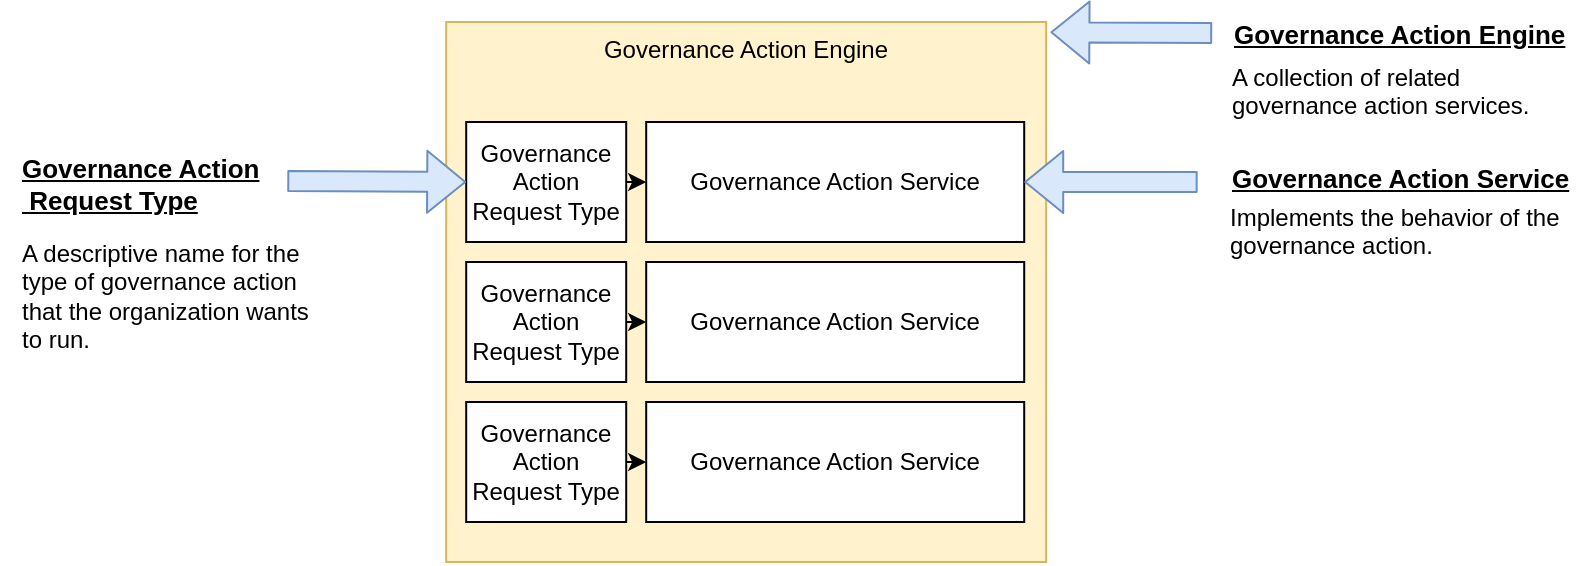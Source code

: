 <mxfile version="13.9.9" type="device" pages="5"><diagram id="-tUldjp4Tjz34b65yYPr" name="request-type"><mxGraphModel dx="1106" dy="787" grid="1" gridSize="10" guides="1" tooltips="1" connect="1" arrows="1" fold="1" page="1" pageScale="1" pageWidth="827" pageHeight="1169" math="0" shadow="0"><root><mxCell id="0"/><mxCell id="1" parent="0"/><mxCell id="If2RWF-Byv_5d2Y-mp1J-2" value="Governance Action Engine" style="rounded=0;whiteSpace=wrap;html=1;verticalAlign=top;fillColor=#fff2cc;strokeColor=#d6b656;" parent="1" vertex="1"><mxGeometry x="283.1" y="80" width="300" height="270" as="geometry"/></mxCell><mxCell id="If2RWF-Byv_5d2Y-mp1J-10" value="Governance Action Service" style="rounded=0;whiteSpace=wrap;html=1;" parent="1" vertex="1"><mxGeometry x="383.1" y="130" width="189" height="60" as="geometry"/></mxCell><mxCell id="If2RWF-Byv_5d2Y-mp1J-11" value="A collection of related&lt;br&gt;governance action services." style="text;html=1;resizable=0;points=[];autosize=1;align=left;verticalAlign=top;spacingTop=0;spacingLeft=9;" parent="1" vertex="1"><mxGeometry x="665.1" y="94" width="170" height="30" as="geometry"/></mxCell><mxCell id="If2RWF-Byv_5d2Y-mp1J-13" value="Implements the behavior of the&lt;br&gt;governance action.&amp;nbsp;" style="text;html=1;resizable=0;points=[];autosize=1;align=left;verticalAlign=top;spacingTop=0;spacingLeft=9;" parent="1" vertex="1"><mxGeometry x="664.1" y="164" width="190" height="30" as="geometry"/></mxCell><mxCell id="If2RWF-Byv_5d2Y-mp1J-18" value="" style="shape=flexArrow;endArrow=classic;html=1;fillColor=#dae8fc;fontSize=13;strokeColor=#6c8ebf;entryX=1.007;entryY=0.019;entryDx=0;entryDy=0;entryPerimeter=0;" parent="1" source="If2RWF-Byv_5d2Y-mp1J-21" target="If2RWF-Byv_5d2Y-mp1J-2" edge="1"><mxGeometry width="50" height="50" relative="1" as="geometry"><mxPoint x="665.1" y="88" as="sourcePoint"/><mxPoint x="605.1" y="85" as="targetPoint"/></mxGeometry></mxCell><mxCell id="If2RWF-Byv_5d2Y-mp1J-20" value="" style="shape=flexArrow;endArrow=classic;html=1;fillColor=#dae8fc;fontSize=13;entryX=1;entryY=0.5;entryDx=0;entryDy=0;exitX=-0.033;exitY=0.6;exitDx=0;exitDy=0;exitPerimeter=0;strokeColor=#6c8ebf;" parent="1" source="If2RWF-Byv_5d2Y-mp1J-23" target="If2RWF-Byv_5d2Y-mp1J-10" edge="1"><mxGeometry width="50" height="50" relative="1" as="geometry"><mxPoint x="712.1" y="229.5" as="sourcePoint"/><mxPoint x="573.1" y="229.5" as="targetPoint"/></mxGeometry></mxCell><mxCell id="If2RWF-Byv_5d2Y-mp1J-21" value="Governance Action Engine" style="text;html=1;resizable=0;points=[];autosize=1;align=left;verticalAlign=top;spacingTop=-4;fontSize=13;fontStyle=5;spacingLeft=9;" parent="1" vertex="1"><mxGeometry x="666.1" y="76" width="190" height="20" as="geometry"/></mxCell><mxCell id="If2RWF-Byv_5d2Y-mp1J-23" value="Governance Action Service" style="text;html=1;resizable=0;points=[];autosize=1;align=left;verticalAlign=top;spacingTop=-4;fontSize=13;fontStyle=5;spacingLeft=9;" parent="1" vertex="1"><mxGeometry x="665.1" y="148" width="190" height="20" as="geometry"/></mxCell><mxCell id="If2RWF-Byv_5d2Y-mp1J-24" style="edgeStyle=orthogonalEdgeStyle;rounded=0;orthogonalLoop=1;jettySize=auto;html=1;exitX=1;exitY=0.5;exitDx=0;exitDy=0;entryX=0;entryY=0.5;entryDx=0;entryDy=0;startArrow=none;startFill=0;endArrow=classic;endFill=1;fontColor=#000000;" parent="1" source="If2RWF-Byv_5d2Y-mp1J-25" target="If2RWF-Byv_5d2Y-mp1J-10" edge="1"><mxGeometry relative="1" as="geometry"/></mxCell><mxCell id="If2RWF-Byv_5d2Y-mp1J-25" value="Governance&lt;br&gt;Action&lt;br&gt;Request Type" style="rounded=0;whiteSpace=wrap;html=1;align=center;" parent="1" vertex="1"><mxGeometry x="293.1" y="130" width="80" height="60" as="geometry"/></mxCell><mxCell id="If2RWF-Byv_5d2Y-mp1J-28" value="A descriptive name for the&lt;br&gt;type of governance action&lt;br&gt;that the organization wants&lt;br&gt;to run." style="text;html=1;resizable=0;points=[];autosize=1;align=left;verticalAlign=top;spacingTop=0;spacingLeft=9;" parent="1" vertex="1"><mxGeometry x="60.0" y="182" width="170" height="60" as="geometry"/></mxCell><mxCell id="If2RWF-Byv_5d2Y-mp1J-29" value="" style="shape=flexArrow;endArrow=classic;html=1;fillColor=#dae8fc;fontSize=13;strokeColor=#6c8ebf;exitX=1.026;exitY=0.55;exitDx=0;exitDy=0;exitPerimeter=0;entryX=0;entryY=0.5;entryDx=0;entryDy=0;" parent="1" source="If2RWF-Byv_5d2Y-mp1J-30" target="If2RWF-Byv_5d2Y-mp1J-25" edge="1"><mxGeometry width="50" height="50" relative="1" as="geometry"><mxPoint x="50.0" y="127" as="sourcePoint"/><mxPoint x="-76.9" y="129.98" as="targetPoint"/></mxGeometry></mxCell><mxCell id="If2RWF-Byv_5d2Y-mp1J-30" value="Governance Action&lt;br&gt;&amp;nbsp;Request Type" style="text;html=1;resizable=0;points=[];autosize=1;align=left;verticalAlign=top;spacingTop=-4;fontSize=13;fontStyle=5;spacingLeft=9;" parent="1" vertex="1"><mxGeometry x="60.0" y="143" width="140" height="30" as="geometry"/></mxCell><mxCell id="If2RWF-Byv_5d2Y-mp1J-31" value="Governance Action Service" style="rounded=0;whiteSpace=wrap;html=1;" parent="1" vertex="1"><mxGeometry x="383.1" y="200" width="189" height="60" as="geometry"/></mxCell><mxCell id="If2RWF-Byv_5d2Y-mp1J-32" style="edgeStyle=orthogonalEdgeStyle;rounded=0;orthogonalLoop=1;jettySize=auto;html=1;exitX=1;exitY=0.5;exitDx=0;exitDy=0;entryX=0;entryY=0.5;entryDx=0;entryDy=0;startArrow=none;startFill=0;endArrow=classic;endFill=1;fontColor=#000000;" parent="1" source="If2RWF-Byv_5d2Y-mp1J-33" target="If2RWF-Byv_5d2Y-mp1J-31" edge="1"><mxGeometry relative="1" as="geometry"/></mxCell><mxCell id="If2RWF-Byv_5d2Y-mp1J-33" value="Governance&lt;br&gt;Action&lt;br&gt;Request Type" style="rounded=0;whiteSpace=wrap;html=1;align=center;" parent="1" vertex="1"><mxGeometry x="293.1" y="200" width="80" height="60" as="geometry"/></mxCell><mxCell id="If2RWF-Byv_5d2Y-mp1J-34" value="Governance Action Service" style="rounded=0;whiteSpace=wrap;html=1;" parent="1" vertex="1"><mxGeometry x="383.1" y="270" width="189" height="60" as="geometry"/></mxCell><mxCell id="If2RWF-Byv_5d2Y-mp1J-35" style="edgeStyle=orthogonalEdgeStyle;rounded=0;orthogonalLoop=1;jettySize=auto;html=1;exitX=1;exitY=0.5;exitDx=0;exitDy=0;entryX=0;entryY=0.5;entryDx=0;entryDy=0;startArrow=none;startFill=0;endArrow=classic;endFill=1;fontColor=#000000;" parent="1" source="If2RWF-Byv_5d2Y-mp1J-36" target="If2RWF-Byv_5d2Y-mp1J-34" edge="1"><mxGeometry relative="1" as="geometry"/></mxCell><mxCell id="If2RWF-Byv_5d2Y-mp1J-36" value="Governance&lt;br&gt;Action&lt;br&gt;Request Type" style="rounded=0;whiteSpace=wrap;html=1;align=center;" parent="1" vertex="1"><mxGeometry x="293.1" y="270" width="80" height="60" as="geometry"/></mxCell></root></mxGraphModel></diagram><diagram name="governance-pack" id="sb3LiJhi_BqcXNhWPo4G"><mxGraphModel dx="1106" dy="787" grid="1" gridSize="10" guides="1" tooltips="1" connect="1" arrows="1" fold="1" page="1" pageScale="1" pageWidth="827" pageHeight="1169" math="0" shadow="0"><root><mxCell id="hXB6PzKBbpRCrMA2rM6d-0"/><mxCell id="hXB6PzKBbpRCrMA2rM6d-1" parent="hXB6PzKBbpRCrMA2rM6d-0"/><mxCell id="hXB6PzKBbpRCrMA2rM6d-2" value="" style="rounded=0;whiteSpace=wrap;html=1;align=right;fillColor=#d5e8d4;strokeColor=#82b366;" parent="hXB6PzKBbpRCrMA2rM6d-1" vertex="1"><mxGeometry x="353.1" y="560" width="160" height="170" as="geometry"/></mxCell><mxCell id="hXB6PzKBbpRCrMA2rM6d-7" value="Governance&lt;br&gt;Open Metadata&lt;br&gt;Archive File" style="rounded=0;whiteSpace=wrap;html=1;" parent="hXB6PzKBbpRCrMA2rM6d-1" vertex="1"><mxGeometry x="373.1" y="580" width="120" height="60" as="geometry"/></mxCell><mxCell id="hXB6PzKBbpRCrMA2rM6d-8" value="Governance Service&lt;br&gt;Java Archive&lt;br&gt;(JAR) file" style="rounded=0;whiteSpace=wrap;html=1;" parent="hXB6PzKBbpRCrMA2rM6d-1" vertex="1"><mxGeometry x="373.1" y="651" width="120" height="60" as="geometry"/></mxCell><mxCell id="hXB6PzKBbpRCrMA2rM6d-9" value="" style="shape=flexArrow;endArrow=classic;html=1;exitX=0.5;exitY=1;exitDx=0;exitDy=0;entryX=0.25;entryY=0;entryDx=0;entryDy=0;" parent="hXB6PzKBbpRCrMA2rM6d-1" source="hXB6PzKBbpRCrMA2rM6d-3" target="hXB6PzKBbpRCrMA2rM6d-2" edge="1"><mxGeometry width="50" height="50" relative="1" as="geometry"><mxPoint x="333.1" y="800" as="sourcePoint"/><mxPoint x="383.1" y="750" as="targetPoint"/><Array as="points"><mxPoint x="240" y="450"/><mxPoint x="370" y="520"/></Array></mxGeometry></mxCell><mxCell id="hXB6PzKBbpRCrMA2rM6d-10" value="&lt;b&gt;Governance pack&lt;/b&gt;" style="text;html=1;resizable=0;points=[];autosize=1;align=left;verticalAlign=top;spacingTop=-4;" parent="hXB6PzKBbpRCrMA2rM6d-1" vertex="1"><mxGeometry x="383.1" y="740" width="120" height="20" as="geometry"/></mxCell><mxCell id="hXB6PzKBbpRCrMA2rM6d-3" value="Governance Action Engine" style="rounded=0;whiteSpace=wrap;html=1;verticalAlign=top;fillColor=#fff2cc;strokeColor=#d6b656;" parent="hXB6PzKBbpRCrMA2rM6d-1" vertex="1"><mxGeometry x="143.62" y="260" width="186.9" height="150" as="geometry"/></mxCell><mxCell id="hXB6PzKBbpRCrMA2rM6d-4" value="" style="rounded=0;whiteSpace=wrap;html=1;" parent="hXB6PzKBbpRCrMA2rM6d-1" vertex="1"><mxGeometry x="205.92" y="290.926" width="117.747" height="31.111" as="geometry"/></mxCell><mxCell id="hXB6PzKBbpRCrMA2rM6d-16" value="" style="rounded=0;whiteSpace=wrap;html=1;align=center;" parent="hXB6PzKBbpRCrMA2rM6d-1" vertex="1"><mxGeometry x="149.85" y="290.926" width="49.84" height="31.111" as="geometry"/></mxCell><mxCell id="hXB6PzKBbpRCrMA2rM6d-20" value="" style="rounded=0;whiteSpace=wrap;html=1;" parent="hXB6PzKBbpRCrMA2rM6d-1" vertex="1"><mxGeometry x="205.92" y="327.222" width="117.747" height="31.111" as="geometry"/></mxCell><mxCell id="hXB6PzKBbpRCrMA2rM6d-22" value="" style="rounded=0;whiteSpace=wrap;html=1;align=center;" parent="hXB6PzKBbpRCrMA2rM6d-1" vertex="1"><mxGeometry x="149.85" y="327.222" width="49.84" height="31.111" as="geometry"/></mxCell><mxCell id="hXB6PzKBbpRCrMA2rM6d-23" value="" style="rounded=0;whiteSpace=wrap;html=1;" parent="hXB6PzKBbpRCrMA2rM6d-1" vertex="1"><mxGeometry x="205.92" y="363.519" width="117.747" height="31.111" as="geometry"/></mxCell><mxCell id="hXB6PzKBbpRCrMA2rM6d-25" value="" style="rounded=0;whiteSpace=wrap;html=1;align=center;" parent="hXB6PzKBbpRCrMA2rM6d-1" vertex="1"><mxGeometry x="149.85" y="363.519" width="49.84" height="31.111" as="geometry"/></mxCell><mxCell id="BtYOK1qOO7IN8VU_MMvQ-33" value="Governance Action Engine" style="rounded=0;whiteSpace=wrap;html=1;verticalAlign=top;fillColor=#fff2cc;strokeColor=#d6b656;" parent="hXB6PzKBbpRCrMA2rM6d-1" vertex="1"><mxGeometry x="533.62" y="290" width="186.9" height="120" as="geometry"/></mxCell><mxCell id="BtYOK1qOO7IN8VU_MMvQ-34" value="" style="rounded=0;whiteSpace=wrap;html=1;" parent="hXB6PzKBbpRCrMA2rM6d-1" vertex="1"><mxGeometry x="595.92" y="325.926" width="117.747" height="31.111" as="geometry"/></mxCell><mxCell id="BtYOK1qOO7IN8VU_MMvQ-36" value="" style="rounded=0;whiteSpace=wrap;html=1;align=center;" parent="hXB6PzKBbpRCrMA2rM6d-1" vertex="1"><mxGeometry x="539.85" y="325.926" width="49.84" height="31.111" as="geometry"/></mxCell><mxCell id="BtYOK1qOO7IN8VU_MMvQ-37" value="" style="rounded=0;whiteSpace=wrap;html=1;" parent="hXB6PzKBbpRCrMA2rM6d-1" vertex="1"><mxGeometry x="595.92" y="362.222" width="117.747" height="31.111" as="geometry"/></mxCell><mxCell id="BtYOK1qOO7IN8VU_MMvQ-39" value="" style="rounded=0;whiteSpace=wrap;html=1;align=center;" parent="hXB6PzKBbpRCrMA2rM6d-1" vertex="1"><mxGeometry x="539.85" y="362.222" width="49.84" height="31.111" as="geometry"/></mxCell><mxCell id="BtYOK1qOO7IN8VU_MMvQ-1" value="Open Discovery Engine" style="rounded=0;whiteSpace=wrap;html=1;verticalAlign=top;fillColor=#fff2cc;strokeColor=#d6b656;" parent="hXB6PzKBbpRCrMA2rM6d-1" vertex="1"><mxGeometry x="343.62" y="190" width="176.9" height="220" as="geometry"/></mxCell><mxCell id="BtYOK1qOO7IN8VU_MMvQ-2" value="" style="rounded=0;whiteSpace=wrap;html=1;" parent="hXB6PzKBbpRCrMA2rM6d-1" vertex="1"><mxGeometry x="443.274" y="260" width="70.76" height="30" as="geometry"/></mxCell><mxCell id="BtYOK1qOO7IN8VU_MMvQ-3" value="" style="rounded=0;whiteSpace=wrap;html=1;" parent="hXB6PzKBbpRCrMA2rM6d-1" vertex="1"><mxGeometry x="443.274" y="295" width="70.76" height="30" as="geometry"/></mxCell><mxCell id="BtYOK1qOO7IN8VU_MMvQ-4" value="" style="rounded=0;whiteSpace=wrap;html=1;" parent="hXB6PzKBbpRCrMA2rM6d-1" vertex="1"><mxGeometry x="443.274" y="330" width="70.76" height="30" as="geometry"/></mxCell><mxCell id="BtYOK1qOO7IN8VU_MMvQ-5" value="" style="rounded=0;whiteSpace=wrap;html=1;" parent="hXB6PzKBbpRCrMA2rM6d-1" vertex="1"><mxGeometry x="402.587" y="365" width="111.447" height="30" as="geometry"/></mxCell><mxCell id="BtYOK1qOO7IN8VU_MMvQ-6" style="edgeStyle=orthogonalEdgeStyle;rounded=0;orthogonalLoop=1;jettySize=auto;html=1;exitX=0.25;exitY=1;exitDx=0;exitDy=0;entryX=0;entryY=0.5;entryDx=0;entryDy=0;" parent="hXB6PzKBbpRCrMA2rM6d-1" source="BtYOK1qOO7IN8VU_MMvQ-9" target="BtYOK1qOO7IN8VU_MMvQ-2" edge="1"><mxGeometry x="343.62" y="200" as="geometry"><Array as="points"><mxPoint x="423.62" y="255"/><mxPoint x="423.62" y="275"/></Array></mxGeometry></mxCell><mxCell id="BtYOK1qOO7IN8VU_MMvQ-7" style="edgeStyle=orthogonalEdgeStyle;rounded=0;orthogonalLoop=1;jettySize=auto;html=1;exitX=0.25;exitY=1;exitDx=0;exitDy=0;entryX=0;entryY=0.5;entryDx=0;entryDy=0;" parent="hXB6PzKBbpRCrMA2rM6d-1" source="BtYOK1qOO7IN8VU_MMvQ-9" target="BtYOK1qOO7IN8VU_MMvQ-3" edge="1"><mxGeometry x="343.62" y="200" as="geometry"><Array as="points"><mxPoint x="423.62" y="255"/><mxPoint x="423.62" y="310"/></Array></mxGeometry></mxCell><mxCell id="BtYOK1qOO7IN8VU_MMvQ-8" style="edgeStyle=orthogonalEdgeStyle;rounded=0;orthogonalLoop=1;jettySize=auto;html=1;exitX=0.25;exitY=1;exitDx=0;exitDy=0;entryX=0;entryY=0.5;entryDx=0;entryDy=0;" parent="hXB6PzKBbpRCrMA2rM6d-1" source="BtYOK1qOO7IN8VU_MMvQ-9" target="BtYOK1qOO7IN8VU_MMvQ-4" edge="1"><mxGeometry x="343.62" y="200" as="geometry"><Array as="points"><mxPoint x="423.62" y="255"/><mxPoint x="423.62" y="345"/></Array></mxGeometry></mxCell><mxCell id="BtYOK1qOO7IN8VU_MMvQ-9" value="" style="rounded=0;whiteSpace=wrap;html=1;" parent="hXB6PzKBbpRCrMA2rM6d-1" vertex="1"><mxGeometry x="402.587" y="225" width="111.447" height="30" as="geometry"/></mxCell><mxCell id="BtYOK1qOO7IN8VU_MMvQ-24" value="" style="rounded=0;whiteSpace=wrap;html=1;align=center;" parent="hXB6PzKBbpRCrMA2rM6d-1" vertex="1"><mxGeometry x="349.517" y="225" width="47.173" height="30" as="geometry"/></mxCell><mxCell id="BtYOK1qOO7IN8VU_MMvQ-25" value="" style="rounded=0;whiteSpace=wrap;html=1;align=center;" parent="hXB6PzKBbpRCrMA2rM6d-1" vertex="1"><mxGeometry x="349.517" y="365" width="47.173" height="30" as="geometry"/></mxCell><mxCell id="BtYOK1qOO7IN8VU_MMvQ-26" value="" style="endArrow=classic;html=1;fontColor=#000000;entryX=0;entryY=0.5;entryDx=0;entryDy=0;" parent="hXB6PzKBbpRCrMA2rM6d-1" target="BtYOK1qOO7IN8VU_MMvQ-5" edge="1"><mxGeometry x="343.62" y="200" width="50" height="50" as="geometry"><mxPoint x="396.69" y="380" as="sourcePoint"/><mxPoint x="373.103" y="535" as="targetPoint"/></mxGeometry></mxCell><mxCell id="BtYOK1qOO7IN8VU_MMvQ-35" style="edgeStyle=orthogonalEdgeStyle;rounded=0;orthogonalLoop=1;jettySize=auto;html=1;exitX=1;exitY=0.5;exitDx=0;exitDy=0;entryX=0;entryY=0.5;entryDx=0;entryDy=0;startArrow=none;startFill=0;endArrow=classic;endFill=1;fontColor=#000000;" parent="hXB6PzKBbpRCrMA2rM6d-1" source="BtYOK1qOO7IN8VU_MMvQ-36" target="BtYOK1qOO7IN8VU_MMvQ-34" edge="1"><mxGeometry x="533.62" y="270" as="geometry"/></mxCell><mxCell id="BtYOK1qOO7IN8VU_MMvQ-38" style="edgeStyle=orthogonalEdgeStyle;rounded=0;orthogonalLoop=1;jettySize=auto;html=1;exitX=1;exitY=0.5;exitDx=0;exitDy=0;entryX=0;entryY=0.5;entryDx=0;entryDy=0;startArrow=none;startFill=0;endArrow=classic;endFill=1;fontColor=#000000;" parent="hXB6PzKBbpRCrMA2rM6d-1" source="BtYOK1qOO7IN8VU_MMvQ-39" target="BtYOK1qOO7IN8VU_MMvQ-37" edge="1"><mxGeometry x="533.62" y="270" as="geometry"/></mxCell><mxCell id="BtYOK1qOO7IN8VU_MMvQ-23" style="edgeStyle=orthogonalEdgeStyle;rounded=0;orthogonalLoop=1;jettySize=auto;html=1;exitX=1;exitY=0.5;exitDx=0;exitDy=0;entryX=0;entryY=0.5;entryDx=0;entryDy=0;startArrow=none;startFill=0;endArrow=classic;endFill=1;fontColor=#000000;" parent="hXB6PzKBbpRCrMA2rM6d-1" source="BtYOK1qOO7IN8VU_MMvQ-24" target="BtYOK1qOO7IN8VU_MMvQ-9" edge="1"><mxGeometry x="343.62" y="200" as="geometry"/></mxCell><mxCell id="hXB6PzKBbpRCrMA2rM6d-15" style="edgeStyle=orthogonalEdgeStyle;rounded=0;orthogonalLoop=1;jettySize=auto;html=1;exitX=1;exitY=0.5;exitDx=0;exitDy=0;entryX=0;entryY=0.5;entryDx=0;entryDy=0;startArrow=none;startFill=0;endArrow=classic;endFill=1;fontColor=#000000;" parent="hXB6PzKBbpRCrMA2rM6d-1" source="hXB6PzKBbpRCrMA2rM6d-16" target="hXB6PzKBbpRCrMA2rM6d-4" edge="1"><mxGeometry x="143.62" y="265" as="geometry"/></mxCell><mxCell id="hXB6PzKBbpRCrMA2rM6d-21" style="edgeStyle=orthogonalEdgeStyle;rounded=0;orthogonalLoop=1;jettySize=auto;html=1;exitX=1;exitY=0.5;exitDx=0;exitDy=0;entryX=0;entryY=0.5;entryDx=0;entryDy=0;startArrow=none;startFill=0;endArrow=classic;endFill=1;fontColor=#000000;" parent="hXB6PzKBbpRCrMA2rM6d-1" source="hXB6PzKBbpRCrMA2rM6d-22" target="hXB6PzKBbpRCrMA2rM6d-20" edge="1"><mxGeometry x="143.62" y="265" as="geometry"/></mxCell><mxCell id="hXB6PzKBbpRCrMA2rM6d-24" style="edgeStyle=orthogonalEdgeStyle;rounded=0;orthogonalLoop=1;jettySize=auto;html=1;exitX=1;exitY=0.5;exitDx=0;exitDy=0;entryX=0;entryY=0.5;entryDx=0;entryDy=0;startArrow=none;startFill=0;endArrow=classic;endFill=1;fontColor=#000000;" parent="hXB6PzKBbpRCrMA2rM6d-1" source="hXB6PzKBbpRCrMA2rM6d-25" target="hXB6PzKBbpRCrMA2rM6d-23" edge="1"><mxGeometry x="143.62" y="265" as="geometry"/></mxCell><mxCell id="W--tg29XMOCdLWi3M6OR-0" value="Metadata instances that can&lt;br&gt;be loaded when a metadata&lt;br&gt;server starts up." style="text;html=1;resizable=0;points=[];autosize=1;align=left;verticalAlign=top;spacingTop=0;spacingLeft=9;" parent="hXB6PzKBbpRCrMA2rM6d-1" vertex="1"><mxGeometry x="143.62" y="615" width="170" height="50" as="geometry"/></mxCell><mxCell id="W--tg29XMOCdLWi3M6OR-1" value="" style="shape=flexArrow;endArrow=classic;html=1;fillColor=#dae8fc;fontSize=13;strokeColor=#6c8ebf;exitX=1.026;exitY=0.55;exitDx=0;exitDy=0;exitPerimeter=0;entryX=0;entryY=0.5;entryDx=0;entryDy=0;" parent="hXB6PzKBbpRCrMA2rM6d-1" source="W--tg29XMOCdLWi3M6OR-2" edge="1"><mxGeometry width="50" height="50" relative="1" as="geometry"><mxPoint x="130.0" y="554" as="sourcePoint"/><mxPoint x="373.1" y="587" as="targetPoint"/></mxGeometry></mxCell><mxCell id="W--tg29XMOCdLWi3M6OR-2" value="Governance Action&lt;br&gt;Engines and Services&lt;br&gt;Definitions" style="text;html=1;resizable=0;points=[];autosize=1;align=left;verticalAlign=top;spacingTop=-4;fontSize=13;fontStyle=5;spacingLeft=9;" parent="hXB6PzKBbpRCrMA2rM6d-1" vertex="1"><mxGeometry x="140.0" y="560" width="160" height="50" as="geometry"/></mxCell><mxCell id="hnLri08F2fzeDEtc8kG5-0" value="A packaged collection of related&lt;br&gt;governance action services." style="text;html=1;resizable=0;points=[];autosize=1;align=left;verticalAlign=top;spacingTop=0;spacingLeft=9;" parent="hXB6PzKBbpRCrMA2rM6d-1" vertex="1"><mxGeometry x="574" y="681" width="190" height="30" as="geometry"/></mxCell><mxCell id="hnLri08F2fzeDEtc8kG5-1" value="" style="shape=flexArrow;endArrow=classic;html=1;fillColor=#dae8fc;fontSize=13;strokeColor=#6c8ebf;entryX=1.007;entryY=0.019;entryDx=0;entryDy=0;entryPerimeter=0;" parent="hXB6PzKBbpRCrMA2rM6d-1" source="hnLri08F2fzeDEtc8kG5-2" edge="1"><mxGeometry width="50" height="50" relative="1" as="geometry"><mxPoint x="573.0" y="663" as="sourcePoint"/><mxPoint x="493.1" y="660.13" as="targetPoint"/></mxGeometry></mxCell><mxCell id="hnLri08F2fzeDEtc8kG5-2" value="Governance Action&lt;br&gt;Services Implementation" style="text;html=1;resizable=0;points=[];autosize=1;align=left;verticalAlign=top;spacingTop=-4;fontSize=13;fontStyle=5;spacingLeft=9;" parent="hXB6PzKBbpRCrMA2rM6d-1" vertex="1"><mxGeometry x="574" y="646" width="180" height="30" as="geometry"/></mxCell><mxCell id="hnLri08F2fzeDEtc8kG5-3" value="" style="shape=flexArrow;endArrow=classic;html=1;exitX=0.5;exitY=1;exitDx=0;exitDy=0;entryX=0.5;entryY=0;entryDx=0;entryDy=0;" parent="hXB6PzKBbpRCrMA2rM6d-1" source="BtYOK1qOO7IN8VU_MMvQ-1" target="hXB6PzKBbpRCrMA2rM6d-2" edge="1"><mxGeometry width="50" height="50" relative="1" as="geometry"><mxPoint x="243.45" y="420" as="sourcePoint"/><mxPoint x="443.1" y="570" as="targetPoint"/><Array as="points"/></mxGeometry></mxCell><mxCell id="hnLri08F2fzeDEtc8kG5-4" value="" style="shape=flexArrow;endArrow=classic;html=1;exitX=0.5;exitY=1;exitDx=0;exitDy=0;entryX=0.75;entryY=0;entryDx=0;entryDy=0;" parent="hXB6PzKBbpRCrMA2rM6d-1" source="BtYOK1qOO7IN8VU_MMvQ-33" target="hXB6PzKBbpRCrMA2rM6d-2" edge="1"><mxGeometry width="50" height="50" relative="1" as="geometry"><mxPoint x="247.07" y="420" as="sourcePoint"/><mxPoint x="430" y="560" as="targetPoint"/><Array as="points"><mxPoint x="627" y="450"/><mxPoint x="500" y="520"/></Array></mxGeometry></mxCell></root></mxGraphModel></diagram><diagram id="RWqhcc1Clm1v8i79sEnD" name="governance-action-services"><mxGraphModel dx="1933" dy="3125" grid="1" gridSize="10" guides="1" tooltips="1" connect="1" arrows="1" fold="1" page="1" pageScale="1" pageWidth="827" pageHeight="1169" math="0" shadow="0"><root><mxCell id="FrEfNb4w6tJRcJWFpu2P-0"/><mxCell id="FrEfNb4w6tJRcJWFpu2P-1" parent="FrEfNb4w6tJRcJWFpu2P-0"/><mxCell id="FrEfNb4w6tJRcJWFpu2P-2" value="" style="rounded=0;whiteSpace=wrap;html=1;strokeColor=#000000;strokeWidth=1;align=left;" parent="FrEfNb4w6tJRcJWFpu2P-1" vertex="1"><mxGeometry x="111" y="-1013" width="204" height="192" as="geometry"/></mxCell><mxCell id="FrEfNb4w6tJRcJWFpu2P-3" style="edgeStyle=orthogonalEdgeStyle;rounded=0;orthogonalLoop=1;jettySize=auto;html=1;exitX=0.75;exitY=0;exitDx=0;exitDy=0;entryX=1;entryY=0.5;entryDx=0;entryDy=0;" parent="FrEfNb4w6tJRcJWFpu2P-1" source="FrEfNb4w6tJRcJWFpu2P-4" target="FrEfNb4w6tJRcJWFpu2P-2" edge="1"><mxGeometry relative="1" as="geometry"><mxPoint x="308" y="-879" as="targetPoint"/><Array as="points"><mxPoint x="343" y="-917"/></Array></mxGeometry></mxCell><mxCell id="FrEfNb4w6tJRcJWFpu2P-4" value="Watchdog" style="rounded=1;whiteSpace=wrap;html=1;fillColor=#dae8fc;strokeColor=#6c8ebf;" parent="FrEfNb4w6tJRcJWFpu2P-1" vertex="1"><mxGeometry x="150" y="-769" width="253" height="110" as="geometry"/></mxCell><mxCell id="FrEfNb4w6tJRcJWFpu2P-5" value="" style="shape=flexArrow;endArrow=classic;html=1;" parent="FrEfNb4w6tJRcJWFpu2P-1" edge="1"><mxGeometry width="50" height="50" relative="1" as="geometry"><mxPoint x="44" y="-722" as="sourcePoint"/><mxPoint x="124" y="-722" as="targetPoint"/></mxGeometry></mxCell><mxCell id="FrEfNb4w6tJRcJWFpu2P-6" value="Events" style="text;html=1;align=center;verticalAlign=middle;resizable=0;points=[];autosize=1;" parent="FrEfNb4w6tJRcJWFpu2P-1" vertex="1"><mxGeometry x="37" y="-762" width="50" height="20" as="geometry"/></mxCell><mxCell id="FrEfNb4w6tJRcJWFpu2P-7" value="Governance Action" style="text;html=1;align=left;verticalAlign=middle;resizable=0;points=[];autosize=1;" parent="FrEfNb4w6tJRcJWFpu2P-1" vertex="1"><mxGeometry x="519" y="-769" width="120" height="20" as="geometry"/></mxCell><mxCell id="FrEfNb4w6tJRcJWFpu2P-8" value="Governance Action Process" style="text;html=1;align=left;verticalAlign=middle;resizable=0;points=[];autosize=1;" parent="FrEfNb4w6tJRcJWFpu2P-1" vertex="1"><mxGeometry x="519" y="-729" width="160" height="20" as="geometry"/></mxCell><mxCell id="FrEfNb4w6tJRcJWFpu2P-9" value="Incident Report" style="text;html=1;align=left;verticalAlign=middle;resizable=0;points=[];autosize=1;" parent="FrEfNb4w6tJRcJWFpu2P-1" vertex="1"><mxGeometry x="519" y="-689" width="100" height="20" as="geometry"/></mxCell><mxCell id="FrEfNb4w6tJRcJWFpu2P-10" value="" style="shape=flexArrow;endArrow=classic;html=1;" parent="FrEfNb4w6tJRcJWFpu2P-1" edge="1"><mxGeometry x="419" y="-755" width="50" height="50" as="geometry"><mxPoint x="419" y="-755" as="sourcePoint"/><mxPoint x="509" y="-755" as="targetPoint"/></mxGeometry></mxCell><mxCell id="FrEfNb4w6tJRcJWFpu2P-11" value="" style="shape=flexArrow;endArrow=classic;html=1;" parent="FrEfNb4w6tJRcJWFpu2P-1" edge="1"><mxGeometry x="419" y="-737" width="50" height="50" as="geometry"><mxPoint x="419" y="-717" as="sourcePoint"/><mxPoint x="509" y="-717" as="targetPoint"/></mxGeometry></mxCell><mxCell id="FrEfNb4w6tJRcJWFpu2P-12" value="" style="shape=flexArrow;endArrow=classic;html=1;" parent="FrEfNb4w6tJRcJWFpu2P-1" edge="1"><mxGeometry x="419" y="-719" width="50" height="50" as="geometry"><mxPoint x="419" y="-679" as="sourcePoint"/><mxPoint x="509" y="-679" as="targetPoint"/></mxGeometry></mxCell><mxCell id="FrEfNb4w6tJRcJWFpu2P-13" style="rounded=0;orthogonalLoop=1;jettySize=auto;html=1;entryX=0.25;entryY=0;entryDx=0;entryDy=0;exitX=0.5;exitY=1;exitDx=0;exitDy=0;" parent="FrEfNb4w6tJRcJWFpu2P-1" source="FrEfNb4w6tJRcJWFpu2P-2" target="FrEfNb4w6tJRcJWFpu2P-4" edge="1"><mxGeometry relative="1" as="geometry"/></mxCell><mxCell id="FrEfNb4w6tJRcJWFpu2P-14" value="requestType&lt;br&gt;requestParameters&lt;br&gt;requestSources&lt;br&gt;actionTargets&lt;br&gt;openMetadataStore&lt;br&gt;&lt;i&gt;registerListener&lt;br&gt;initiateGovernanceAction&lt;br&gt;initiateGovernanceActionProcess&lt;br&gt;createIncidentReport&lt;br&gt;&lt;/i&gt;" style="text;html=1;align=left;verticalAlign=middle;resizable=1;points=[];autosize=1;perimeterSpacing=3;" parent="FrEfNb4w6tJRcJWFpu2P-1" vertex="1"><mxGeometry x="131.5" y="-970" width="190" height="130" as="geometry"/></mxCell><mxCell id="FrEfNb4w6tJRcJWFpu2P-15" value="Governance Context" style="text;html=1;align=center;verticalAlign=middle;resizable=0;points=[];autosize=1;" parent="FrEfNb4w6tJRcJWFpu2P-1" vertex="1"><mxGeometry x="116" y="-1003" width="120" height="18" as="geometry"/></mxCell><mxCell id="FrEfNb4w6tJRcJWFpu2P-16" value="Listener" style="rounded=0;whiteSpace=wrap;html=1;strokeColor=#6c8ebf;strokeWidth=1;align=center;fillColor=#dae8fc;" parent="FrEfNb4w6tJRcJWFpu2P-1" vertex="1"><mxGeometry x="168" y="-745.5" width="48" height="63" as="geometry"/></mxCell><mxCell id="FrEfNb4w6tJRcJWFpu2P-17" value="" style="rounded=0;whiteSpace=wrap;html=1;strokeColor=#000000;strokeWidth=1;align=left;" parent="FrEfNb4w6tJRcJWFpu2P-1" vertex="1"><mxGeometry x="128" y="-1503" width="144" height="130" as="geometry"/></mxCell><mxCell id="FrEfNb4w6tJRcJWFpu2P-18" style="edgeStyle=orthogonalEdgeStyle;rounded=0;orthogonalLoop=1;jettySize=auto;html=1;exitX=0.75;exitY=0;exitDx=0;exitDy=0;entryX=1;entryY=0.5;entryDx=0;entryDy=0;" parent="FrEfNb4w6tJRcJWFpu2P-1" source="FrEfNb4w6tJRcJWFpu2P-19" target="FrEfNb4w6tJRcJWFpu2P-17" edge="1"><mxGeometry relative="1" as="geometry"><mxPoint x="260" y="-1431" as="targetPoint"/><Array as="points"><mxPoint x="304" y="-1438"/></Array></mxGeometry></mxCell><mxCell id="FrEfNb4w6tJRcJWFpu2P-19" value="Governance Action Service" style="rounded=1;whiteSpace=wrap;html=1;fillColor=#f5f5f5;strokeColor=#666666;fontColor=#333333;" parent="FrEfNb4w6tJRcJWFpu2P-1" vertex="1"><mxGeometry x="151" y="-1321" width="204" height="110" as="geometry"/></mxCell><mxCell id="FrEfNb4w6tJRcJWFpu2P-20" style="rounded=0;orthogonalLoop=1;jettySize=auto;html=1;entryX=0.25;entryY=0;entryDx=0;entryDy=0;" parent="FrEfNb4w6tJRcJWFpu2P-1" source="FrEfNb4w6tJRcJWFpu2P-21" target="FrEfNb4w6tJRcJWFpu2P-19" edge="1"><mxGeometry relative="1" as="geometry"/></mxCell><mxCell id="FrEfNb4w6tJRcJWFpu2P-21" value="requestType&lt;br&gt;requestParameters&lt;br&gt;requestSources&lt;br&gt;actionTargets&lt;br&gt;openMetadataStore&lt;br&gt;&lt;i&gt;specialistAPI&lt;/i&gt;" style="text;html=1;align=left;verticalAlign=middle;resizable=1;points=[];autosize=1;perimeterSpacing=3;" parent="FrEfNb4w6tJRcJWFpu2P-1" vertex="1"><mxGeometry x="144" y="-1473" width="120" height="90" as="geometry"/></mxCell><mxCell id="FrEfNb4w6tJRcJWFpu2P-22" value="Governance Context" style="text;html=1;align=center;verticalAlign=middle;resizable=0;points=[];autosize=1;" parent="FrEfNb4w6tJRcJWFpu2P-1" vertex="1"><mxGeometry x="128" y="-1501" width="120" height="18" as="geometry"/></mxCell><mxCell id="FrEfNb4w6tJRcJWFpu2P-23" value="" style="rounded=0;whiteSpace=wrap;html=1;strokeColor=#000000;strokeWidth=1;align=left;" parent="FrEfNb4w6tJRcJWFpu2P-1" vertex="1"><mxGeometry x="713" y="-952" width="160" height="128" as="geometry"/></mxCell><mxCell id="FrEfNb4w6tJRcJWFpu2P-24" style="edgeStyle=orthogonalEdgeStyle;rounded=0;orthogonalLoop=1;jettySize=auto;html=1;exitX=0.75;exitY=0;exitDx=0;exitDy=0;entryX=1;entryY=0.5;entryDx=0;entryDy=0;" parent="FrEfNb4w6tJRcJWFpu2P-1" source="FrEfNb4w6tJRcJWFpu2P-25" target="FrEfNb4w6tJRcJWFpu2P-23" edge="1"><mxGeometry relative="1" as="geometry"><mxPoint x="880" y="-882" as="targetPoint"/><Array as="points"><mxPoint x="915" y="-888"/></Array></mxGeometry></mxCell><mxCell id="FrEfNb4w6tJRcJWFpu2P-25" value="Verification" style="rounded=1;whiteSpace=wrap;html=1;fillColor=#d5e8d4;strokeColor=#82b366;" parent="FrEfNb4w6tJRcJWFpu2P-1" vertex="1"><mxGeometry x="733" y="-772" width="242" height="110" as="geometry"/></mxCell><mxCell id="FrEfNb4w6tJRcJWFpu2P-26" style="rounded=0;orthogonalLoop=1;jettySize=auto;html=1;entryX=0.25;entryY=0;entryDx=0;entryDy=0;exitX=0.5;exitY=1;exitDx=0;exitDy=0;" parent="FrEfNb4w6tJRcJWFpu2P-1" source="FrEfNb4w6tJRcJWFpu2P-23" target="FrEfNb4w6tJRcJWFpu2P-25" edge="1"><mxGeometry relative="1" as="geometry"/></mxCell><mxCell id="FrEfNb4w6tJRcJWFpu2P-27" value="requestType&lt;br&gt;requestParameters&lt;br&gt;requestSources&lt;br&gt;actionTargets&lt;br&gt;openMetadataStore&lt;i&gt;&lt;br&gt;&lt;/i&gt;" style="text;html=1;align=left;verticalAlign=middle;resizable=1;points=[];autosize=1;perimeterSpacing=3;" parent="FrEfNb4w6tJRcJWFpu2P-1" vertex="1"><mxGeometry x="737" y="-916" width="120" height="80" as="geometry"/></mxCell><mxCell id="FrEfNb4w6tJRcJWFpu2P-28" value="Governance Context" style="text;html=1;align=center;verticalAlign=middle;resizable=0;points=[];autosize=1;" parent="FrEfNb4w6tJRcJWFpu2P-1" vertex="1"><mxGeometry x="719" y="-941" width="120" height="18" as="geometry"/></mxCell><mxCell id="FrEfNb4w6tJRcJWFpu2P-29" value="" style="rounded=0;whiteSpace=wrap;html=1;strokeColor=#000000;strokeWidth=1;align=left;" parent="FrEfNb4w6tJRcJWFpu2P-1" vertex="1"><mxGeometry x="713" y="-554" width="149" height="140" as="geometry"/></mxCell><mxCell id="FrEfNb4w6tJRcJWFpu2P-30" style="edgeStyle=orthogonalEdgeStyle;rounded=0;orthogonalLoop=1;jettySize=auto;html=1;exitX=0.75;exitY=0;exitDx=0;exitDy=0;entryX=1;entryY=0.5;entryDx=0;entryDy=0;" parent="FrEfNb4w6tJRcJWFpu2P-1" source="FrEfNb4w6tJRcJWFpu2P-31" target="FrEfNb4w6tJRcJWFpu2P-29" edge="1"><mxGeometry relative="1" as="geometry"><mxPoint x="875" y="-472" as="targetPoint"/><Array as="points"><mxPoint x="910" y="-484"/></Array></mxGeometry></mxCell><mxCell id="FrEfNb4w6tJRcJWFpu2P-31" value="Triage" style="rounded=1;whiteSpace=wrap;html=1;fillColor=#fff2cc;strokeColor=#d6b656;" parent="FrEfNb4w6tJRcJWFpu2P-1" vertex="1"><mxGeometry x="728" y="-362" width="242" height="110" as="geometry"/></mxCell><mxCell id="FrEfNb4w6tJRcJWFpu2P-32" style="rounded=0;orthogonalLoop=1;jettySize=auto;html=1;entryX=0.25;entryY=0;entryDx=0;entryDy=0;exitX=0.5;exitY=1;exitDx=0;exitDy=0;" parent="FrEfNb4w6tJRcJWFpu2P-1" source="FrEfNb4w6tJRcJWFpu2P-29" target="FrEfNb4w6tJRcJWFpu2P-31" edge="1"><mxGeometry relative="1" as="geometry"/></mxCell><mxCell id="FrEfNb4w6tJRcJWFpu2P-33" value="requestType&lt;br&gt;requestParameters&lt;br&gt;requestSources&lt;br&gt;actionTargets&lt;br&gt;openMetadataStore&lt;br&gt;&lt;i&gt;createToDo&lt;br&gt;&lt;/i&gt;" style="text;html=1;align=left;verticalAlign=middle;resizable=1;points=[];autosize=1;perimeterSpacing=3;" parent="FrEfNb4w6tJRcJWFpu2P-1" vertex="1"><mxGeometry x="731" y="-519.5" width="120" height="90" as="geometry"/></mxCell><mxCell id="FrEfNb4w6tJRcJWFpu2P-34" value="Governance Context" style="text;html=1;align=center;verticalAlign=middle;resizable=0;points=[];autosize=1;" parent="FrEfNb4w6tJRcJWFpu2P-1" vertex="1"><mxGeometry x="718.5" y="-549" width="120" height="18" as="geometry"/></mxCell><mxCell id="FrEfNb4w6tJRcJWFpu2P-35" value="ToDo" style="text;html=1;align=left;verticalAlign=middle;resizable=0;points=[];autosize=1;" parent="FrEfNb4w6tJRcJWFpu2P-1" vertex="1"><mxGeometry x="1081" y="-315" width="38" height="18" as="geometry"/></mxCell><mxCell id="FrEfNb4w6tJRcJWFpu2P-36" value="" style="shape=flexArrow;endArrow=classic;html=1;" parent="FrEfNb4w6tJRcJWFpu2P-1" edge="1"><mxGeometry x="981" y="-346" width="50" height="50" as="geometry"><mxPoint x="981" y="-306" as="sourcePoint"/><mxPoint x="1071" y="-306" as="targetPoint"/></mxGeometry></mxCell><mxCell id="FrEfNb4w6tJRcJWFpu2P-37" value="" style="rounded=0;whiteSpace=wrap;html=1;strokeColor=#000000;strokeWidth=1;align=left;" parent="FrEfNb4w6tJRcJWFpu2P-1" vertex="1"><mxGeometry x="138" y="-590" width="167" height="192" as="geometry"/></mxCell><mxCell id="FrEfNb4w6tJRcJWFpu2P-38" style="edgeStyle=orthogonalEdgeStyle;rounded=0;orthogonalLoop=1;jettySize=auto;html=1;exitX=0.75;exitY=0;exitDx=0;exitDy=0;entryX=1;entryY=0.5;entryDx=0;entryDy=0;" parent="FrEfNb4w6tJRcJWFpu2P-1" source="FrEfNb4w6tJRcJWFpu2P-39" target="FrEfNb4w6tJRcJWFpu2P-37" edge="1"><mxGeometry relative="1" as="geometry"><mxPoint x="308" y="-456" as="targetPoint"/><Array as="points"><mxPoint x="343" y="-494"/></Array></mxGeometry></mxCell><mxCell id="FrEfNb4w6tJRcJWFpu2P-39" value="Provisioning" style="rounded=1;whiteSpace=wrap;html=1;fillColor=#e1d5e7;strokeColor=#9673a6;" parent="FrEfNb4w6tJRcJWFpu2P-1" vertex="1"><mxGeometry x="161" y="-346" width="242" height="110" as="geometry"/></mxCell><mxCell id="FrEfNb4w6tJRcJWFpu2P-40" value="Asset" style="text;html=1;align=left;verticalAlign=middle;resizable=0;points=[];autosize=1;" parent="FrEfNb4w6tJRcJWFpu2P-1" vertex="1"><mxGeometry x="519" y="-345" width="40" height="18" as="geometry"/></mxCell><mxCell id="FrEfNb4w6tJRcJWFpu2P-41" value="Process + Ports" style="text;html=1;align=left;verticalAlign=middle;resizable=0;points=[];autosize=1;" parent="FrEfNb4w6tJRcJWFpu2P-1" vertex="1"><mxGeometry x="519" y="-305" width="95" height="18" as="geometry"/></mxCell><mxCell id="FrEfNb4w6tJRcJWFpu2P-42" value="LineageMapping" style="text;html=1;align=left;verticalAlign=middle;resizable=0;points=[];autosize=1;" parent="FrEfNb4w6tJRcJWFpu2P-1" vertex="1"><mxGeometry x="519" y="-265" width="99" height="18" as="geometry"/></mxCell><mxCell id="FrEfNb4w6tJRcJWFpu2P-43" value="" style="shape=flexArrow;endArrow=classic;html=1;" parent="FrEfNb4w6tJRcJWFpu2P-1" edge="1"><mxGeometry x="419" y="-332" width="50" height="50" as="geometry"><mxPoint x="419" y="-332" as="sourcePoint"/><mxPoint x="509" y="-332" as="targetPoint"/></mxGeometry></mxCell><mxCell id="FrEfNb4w6tJRcJWFpu2P-44" value="" style="shape=flexArrow;endArrow=classic;html=1;" parent="FrEfNb4w6tJRcJWFpu2P-1" edge="1"><mxGeometry x="419" y="-314" width="50" height="50" as="geometry"><mxPoint x="419" y="-294" as="sourcePoint"/><mxPoint x="509" y="-294" as="targetPoint"/></mxGeometry></mxCell><mxCell id="FrEfNb4w6tJRcJWFpu2P-45" value="" style="shape=flexArrow;endArrow=classic;html=1;" parent="FrEfNb4w6tJRcJWFpu2P-1" edge="1"><mxGeometry x="419" y="-296" width="50" height="50" as="geometry"><mxPoint x="419" y="-256" as="sourcePoint"/><mxPoint x="509" y="-256" as="targetPoint"/></mxGeometry></mxCell><mxCell id="FrEfNb4w6tJRcJWFpu2P-46" style="rounded=0;orthogonalLoop=1;jettySize=auto;html=1;entryX=0.25;entryY=0;entryDx=0;entryDy=0;exitX=0.5;exitY=1;exitDx=0;exitDy=0;" parent="FrEfNb4w6tJRcJWFpu2P-1" source="FrEfNb4w6tJRcJWFpu2P-37" target="FrEfNb4w6tJRcJWFpu2P-39" edge="1"><mxGeometry relative="1" as="geometry"/></mxCell><mxCell id="FrEfNb4w6tJRcJWFpu2P-47" value="requestType&lt;br&gt;requestParameters&lt;br&gt;requestSources&lt;br&gt;actionTargets&lt;br&gt;openMetadataStore&lt;br&gt;&lt;i&gt;createAsset&lt;br&gt;createProcess&lt;br&gt;createPort&lt;br&gt;createLineageMapping&lt;br&gt;&lt;/i&gt;" style="text;html=1;align=left;verticalAlign=middle;resizable=1;points=[];autosize=1;perimeterSpacing=3;" parent="FrEfNb4w6tJRcJWFpu2P-1" vertex="1"><mxGeometry x="153" y="-549" width="140" height="130" as="geometry"/></mxCell><mxCell id="FrEfNb4w6tJRcJWFpu2P-48" value="Governance Context" style="text;html=1;align=center;verticalAlign=middle;resizable=0;points=[];autosize=1;" parent="FrEfNb4w6tJRcJWFpu2P-1" vertex="1"><mxGeometry x="144" y="-587" width="120" height="18" as="geometry"/></mxCell><mxCell id="FrEfNb4w6tJRcJWFpu2P-49" value="" style="rounded=0;whiteSpace=wrap;html=1;strokeColor=#000000;strokeWidth=1;align=left;" parent="FrEfNb4w6tJRcJWFpu2P-1" vertex="1"><mxGeometry x="1154" y="-847" width="187" height="307" as="geometry"/></mxCell><mxCell id="FrEfNb4w6tJRcJWFpu2P-50" style="edgeStyle=orthogonalEdgeStyle;rounded=0;orthogonalLoop=1;jettySize=auto;html=1;exitX=0.75;exitY=0;exitDx=0;exitDy=0;entryX=1;entryY=0.5;entryDx=0;entryDy=0;" parent="FrEfNb4w6tJRcJWFpu2P-1" source="FrEfNb4w6tJRcJWFpu2P-51" target="FrEfNb4w6tJRcJWFpu2P-49" edge="1"><mxGeometry relative="1" as="geometry"><mxPoint x="1334" y="-598" as="targetPoint"/><Array as="points"><mxPoint x="1369" y="-693"/></Array></mxGeometry></mxCell><mxCell id="FrEfNb4w6tJRcJWFpu2P-51" value="Remediation" style="rounded=1;whiteSpace=wrap;html=1;fillColor=#f8cecc;strokeColor=#b85450;" parent="FrEfNb4w6tJRcJWFpu2P-1" vertex="1"><mxGeometry x="1187" y="-488" width="242" height="110" as="geometry"/></mxCell><mxCell id="FrEfNb4w6tJRcJWFpu2P-52" value="Metadata Element" style="text;html=1;align=left;verticalAlign=middle;resizable=0;points=[];autosize=1;" parent="FrEfNb4w6tJRcJWFpu2P-1" vertex="1"><mxGeometry x="1545" y="-487" width="107" height="18" as="geometry"/></mxCell><mxCell id="FrEfNb4w6tJRcJWFpu2P-53" value="Related Elements" style="text;html=1;align=left;verticalAlign=middle;resizable=0;points=[];autosize=1;" parent="FrEfNb4w6tJRcJWFpu2P-1" vertex="1"><mxGeometry x="1545" y="-447" width="105" height="18" as="geometry"/></mxCell><mxCell id="FrEfNb4w6tJRcJWFpu2P-54" value="Classification" style="text;html=1;align=left;verticalAlign=middle;resizable=0;points=[];autosize=1;" parent="FrEfNb4w6tJRcJWFpu2P-1" vertex="1"><mxGeometry x="1545" y="-407" width="81" height="18" as="geometry"/></mxCell><mxCell id="FrEfNb4w6tJRcJWFpu2P-55" value="" style="shape=flexArrow;endArrow=classic;html=1;" parent="FrEfNb4w6tJRcJWFpu2P-1" edge="1"><mxGeometry x="1445" y="-474" width="50" height="50" as="geometry"><mxPoint x="1445" y="-474" as="sourcePoint"/><mxPoint x="1535" y="-474" as="targetPoint"/></mxGeometry></mxCell><mxCell id="FrEfNb4w6tJRcJWFpu2P-56" value="" style="shape=flexArrow;endArrow=classic;html=1;" parent="FrEfNb4w6tJRcJWFpu2P-1" edge="1"><mxGeometry x="1445" y="-456" width="50" height="50" as="geometry"><mxPoint x="1445" y="-436" as="sourcePoint"/><mxPoint x="1535" y="-436" as="targetPoint"/></mxGeometry></mxCell><mxCell id="FrEfNb4w6tJRcJWFpu2P-57" value="" style="shape=flexArrow;endArrow=classic;html=1;" parent="FrEfNb4w6tJRcJWFpu2P-1" edge="1"><mxGeometry x="1445" y="-438" width="50" height="50" as="geometry"><mxPoint x="1445" y="-398" as="sourcePoint"/><mxPoint x="1535" y="-398" as="targetPoint"/></mxGeometry></mxCell><mxCell id="FrEfNb4w6tJRcJWFpu2P-58" style="rounded=0;orthogonalLoop=1;jettySize=auto;html=1;entryX=0.25;entryY=0;entryDx=0;entryDy=0;exitX=0.5;exitY=1;exitDx=0;exitDy=0;" parent="FrEfNb4w6tJRcJWFpu2P-1" source="FrEfNb4w6tJRcJWFpu2P-49" target="FrEfNb4w6tJRcJWFpu2P-51" edge="1"><mxGeometry relative="1" as="geometry"/></mxCell><mxCell id="FrEfNb4w6tJRcJWFpu2P-59" value="requestType&lt;br&gt;requestParameters&lt;br&gt;requestSources&lt;br&gt;actionTargets&lt;br&gt;openMetadataStore&lt;br&gt;&lt;i&gt;createMetadataElement&lt;br&gt;updateMetadataElement&lt;br&gt;updateMetadataElementStatus&lt;br&gt;deleteMetadataElement&lt;br&gt;classifyMetadataElement&lt;br&gt;reclassifyMetadataElement&lt;br&gt;updateClassificationStatus&lt;br&gt;unclassifyMetadataElement&lt;br&gt;createRelatedElements&lt;br&gt;updateRelatedElements&lt;br&gt;updateRelatedElementsStatus&lt;br&gt;deleteRelatedElements&lt;br&gt;&lt;br&gt;&lt;/i&gt;" style="text;html=1;align=left;verticalAlign=middle;resizable=1;points=[];autosize=1;perimeterSpacing=3;" parent="FrEfNb4w6tJRcJWFpu2P-1" vertex="1"><mxGeometry x="1162" y="-807" width="180" height="260" as="geometry"/></mxCell><mxCell id="FrEfNb4w6tJRcJWFpu2P-60" value="Governance Context" style="text;html=1;align=center;verticalAlign=middle;resizable=0;points=[];autosize=1;" parent="FrEfNb4w6tJRcJWFpu2P-1" vertex="1"><mxGeometry x="1157.5" y="-839" width="120" height="18" as="geometry"/></mxCell><mxCell id="FrEfNb4w6tJRcJWFpu2P-61" value="&lt;ol&gt;&lt;li&gt;Audit Trail&lt;/li&gt;&lt;li&gt;Choreographer of external governance services&lt;/li&gt;&lt;li&gt;Full implementation&amp;nbsp;&lt;/li&gt;&lt;/ol&gt;" style="text;html=1;align=left;verticalAlign=middle;resizable=0;points=[];autosize=1;" parent="FrEfNb4w6tJRcJWFpu2P-1" vertex="1"><mxGeometry x="355" y="-1305" width="303" height="70" as="geometry"/></mxCell><mxCell id="FrEfNb4w6tJRcJWFpu2P-62" value="setContext()" style="text;html=1;align=center;verticalAlign=middle;resizable=0;points=[];autosize=1;" parent="FrEfNb4w6tJRcJWFpu2P-1" vertex="1"><mxGeometry x="126" y="-1352" width="75" height="18" as="geometry"/></mxCell><mxCell id="FrEfNb4w6tJRcJWFpu2P-63" style="edgeStyle=none;rounded=0;orthogonalLoop=1;jettySize=auto;html=1;entryX=0;entryY=0.75;entryDx=0;entryDy=0;endSize=4;endArrow=none;endFill=0;" parent="FrEfNb4w6tJRcJWFpu2P-1" source="FrEfNb4w6tJRcJWFpu2P-64" edge="1"><mxGeometry relative="1" as="geometry"><mxPoint x="128" y="-1405.5" as="targetPoint"/></mxGeometry></mxCell><mxCell id="FrEfNb4w6tJRcJWFpu2P-64" value="OpenMetadataStore" style="rounded=0;whiteSpace=wrap;html=1;strokeColor=#000000;strokeWidth=1;align=left;verticalAlign=top;" parent="FrEfNb4w6tJRcJWFpu2P-1" vertex="1"><mxGeometry x="-254" y="-1463" width="285" height="116" as="geometry"/></mxCell><mxCell id="FrEfNb4w6tJRcJWFpu2P-65" value="getMetadataElementByGUID&lt;br&gt;findMetadataElementsWithString&lt;br&gt;findMetadataElements&lt;br&gt;getRelatedMetadataElements&lt;br&gt;findRelationshipsBetweenMetadataElements&lt;br&gt;" style="text;html=1;align=left;verticalAlign=middle;resizable=0;points=[];autosize=1;" parent="FrEfNb4w6tJRcJWFpu2P-1" vertex="1"><mxGeometry x="-233" y="-1433" width="248" height="74" as="geometry"/></mxCell><mxCell id="FrEfNb4w6tJRcJWFpu2P-66" value="completionStatus&lt;br&gt;outputGuards&lt;br&gt;newActionTargets" style="text;html=1;align=left;verticalAlign=middle;resizable=0;points=[];autosize=1;" parent="FrEfNb4w6tJRcJWFpu2P-1" vertex="1"><mxGeometry x="315" y="-1435" width="105" height="46" as="geometry"/></mxCell><mxCell id="FrEfNb4w6tJRcJWFpu2P-67" value="completionStatus&lt;br&gt;outputGuards&lt;br&gt;newActionTargets" style="text;html=1;align=left;verticalAlign=middle;resizable=0;points=[];autosize=1;" parent="FrEfNb4w6tJRcJWFpu2P-1" vertex="1"><mxGeometry x="353" y="-901" width="105" height="46" as="geometry"/></mxCell><mxCell id="FrEfNb4w6tJRcJWFpu2P-68" value="completionStatus&lt;br&gt;outputGuards&lt;br&gt;newActionTargets" style="text;html=1;align=left;verticalAlign=middle;resizable=0;points=[];autosize=1;" parent="FrEfNb4w6tJRcJWFpu2P-1" vertex="1"><mxGeometry x="355" y="-493" width="105" height="46" as="geometry"/></mxCell><mxCell id="FrEfNb4w6tJRcJWFpu2P-69" value="completionStatus&lt;br&gt;outputGuards&lt;br&gt;newActionTargets" style="text;html=1;align=left;verticalAlign=middle;resizable=0;points=[];autosize=1;" parent="FrEfNb4w6tJRcJWFpu2P-1" vertex="1"><mxGeometry x="922" y="-876" width="105" height="46" as="geometry"/></mxCell><mxCell id="FrEfNb4w6tJRcJWFpu2P-70" value="completionStatus&lt;br&gt;outputGuards&lt;br&gt;newActionTargets" style="text;html=1;align=left;verticalAlign=middle;resizable=0;points=[];autosize=1;" parent="FrEfNb4w6tJRcJWFpu2P-1" vertex="1"><mxGeometry x="926" y="-481" width="105" height="46" as="geometry"/></mxCell><mxCell id="FrEfNb4w6tJRcJWFpu2P-71" value="completionStatus&lt;br&gt;outputGuards&lt;br&gt;newActionTargets" style="text;html=1;align=left;verticalAlign=middle;resizable=0;points=[];autosize=1;" parent="FrEfNb4w6tJRcJWFpu2P-1" vertex="1"><mxGeometry x="1387" y="-692" width="105" height="46" as="geometry"/></mxCell></root></mxGraphModel></diagram><diagram id="jFNuZpytr_EleObWmsWL" name="governance-action-process-example"><mxGraphModel dx="1106" dy="1956" grid="1" gridSize="10" guides="1" tooltips="1" connect="1" arrows="1" fold="1" page="1" pageScale="1" pageWidth="827" pageHeight="1169" math="0" shadow="0"><root><mxCell id="CpjdplX9CgYWquv7JN9y-0"/><mxCell id="CpjdplX9CgYWquv7JN9y-1" parent="CpjdplX9CgYWquv7JN9y-0"/><mxCell id="CpjdplX9CgYWquv7JN9y-2" value="" style="rounded=0;whiteSpace=wrap;html=1;fillColor=#fff2cc;strokeColor=#d6b656;" vertex="1" parent="CpjdplX9CgYWquv7JN9y-1"><mxGeometry x="13" y="-806" width="40" height="20" as="geometry"/></mxCell><mxCell id="CpjdplX9CgYWquv7JN9y-3" value="" style="edgeStyle=orthogonalEdgeStyle;rounded=0;orthogonalLoop=1;jettySize=auto;html=1;" edge="1" parent="CpjdplX9CgYWquv7JN9y-1" source="CpjdplX9CgYWquv7JN9y-4" target="CpjdplX9CgYWquv7JN9y-6"><mxGeometry relative="1" as="geometry"/></mxCell><mxCell id="CpjdplX9CgYWquv7JN9y-4" value="Detect New or&lt;br&gt;Refreshed Asset" style="rounded=1;whiteSpace=wrap;html=1;fillColor=#dae8fc;strokeColor=#6c8ebf;" vertex="1" parent="CpjdplX9CgYWquv7JN9y-1"><mxGeometry x="40" y="-655" width="120" height="60" as="geometry"/></mxCell><mxCell id="CpjdplX9CgYWquv7JN9y-5" value="" style="edgeStyle=orthogonalEdgeStyle;rounded=0;orthogonalLoop=1;jettySize=auto;html=1;" edge="1" parent="CpjdplX9CgYWquv7JN9y-1" source="CpjdplX9CgYWquv7JN9y-6" target="CpjdplX9CgYWquv7JN9y-31"><mxGeometry relative="1" as="geometry"/></mxCell><mxCell id="CpjdplX9CgYWquv7JN9y-6" value="Validate Asset" style="rounded=1;whiteSpace=wrap;html=1;fillColor=#d5e8d4;strokeColor=#82b366;" vertex="1" parent="CpjdplX9CgYWquv7JN9y-1"><mxGeometry x="240" y="-655" width="120" height="60" as="geometry"/></mxCell><mxCell id="CpjdplX9CgYWquv7JN9y-7" value="new-asset" style="text;html=1;align=center;verticalAlign=middle;resizable=0;points=[];autosize=1;" vertex="1" parent="CpjdplX9CgYWquv7JN9y-1"><mxGeometry x="166" y="-645" width="70" height="20" as="geometry"/></mxCell><mxCell id="CpjdplX9CgYWquv7JN9y-8" value="" style="edgeStyle=orthogonalEdgeStyle;rounded=0;orthogonalLoop=1;jettySize=auto;html=1;" edge="1" parent="CpjdplX9CgYWquv7JN9y-1" target="CpjdplX9CgYWquv7JN9y-10"><mxGeometry relative="1" as="geometry"><mxPoint x="360" y="-635" as="sourcePoint"/></mxGeometry></mxCell><mxCell id="CpjdplX9CgYWquv7JN9y-9" style="edgeStyle=orthogonalEdgeStyle;rounded=0;orthogonalLoop=1;jettySize=auto;html=1;entryX=0.75;entryY=0;entryDx=0;entryDy=0;" edge="1" parent="CpjdplX9CgYWquv7JN9y-1" source="CpjdplX9CgYWquv7JN9y-10" target="CpjdplX9CgYWquv7JN9y-6"><mxGeometry relative="1" as="geometry"><Array as="points"><mxPoint x="500" y="-715"/><mxPoint x="330" y="-715"/></Array></mxGeometry></mxCell><mxCell id="CpjdplX9CgYWquv7JN9y-10" value="Add &quot;quarantine&quot; zone" style="rounded=1;whiteSpace=wrap;html=1;fillColor=#f8cecc;strokeColor=#b85450;" vertex="1" parent="CpjdplX9CgYWquv7JN9y-1"><mxGeometry x="440" y="-665" width="120" height="60" as="geometry"/></mxCell><mxCell id="CpjdplX9CgYWquv7JN9y-11" value="no-zone" style="text;html=1;align=center;verticalAlign=middle;resizable=0;points=[];autosize=1;" vertex="1" parent="CpjdplX9CgYWquv7JN9y-1"><mxGeometry x="380" y="-655" width="60" height="20" as="geometry"/></mxCell><mxCell id="CpjdplX9CgYWquv7JN9y-12" value="" style="rounded=0;whiteSpace=wrap;html=1;fillColor=#dae8fc;strokeColor=#6c8ebf;" vertex="1" parent="CpjdplX9CgYWquv7JN9y-1"><mxGeometry x="13" y="-865" width="40" height="20" as="geometry"/></mxCell><mxCell id="CpjdplX9CgYWquv7JN9y-13" value="Watchdog" style="text;html=1;align=center;verticalAlign=middle;resizable=0;points=[];autosize=1;" vertex="1" parent="CpjdplX9CgYWquv7JN9y-1"><mxGeometry x="63" y="-865" width="70" height="20" as="geometry"/></mxCell><mxCell id="CpjdplX9CgYWquv7JN9y-14" value="" style="rounded=0;whiteSpace=wrap;html=1;fillColor=#d5e8d4;strokeColor=#82b366;" vertex="1" parent="CpjdplX9CgYWquv7JN9y-1"><mxGeometry x="13" y="-835" width="40" height="20" as="geometry"/></mxCell><mxCell id="CpjdplX9CgYWquv7JN9y-15" value="Verification" style="text;html=1;align=center;verticalAlign=middle;resizable=0;points=[];autosize=1;" vertex="1" parent="CpjdplX9CgYWquv7JN9y-1"><mxGeometry x="66" y="-835" width="70" height="20" as="geometry"/></mxCell><mxCell id="CpjdplX9CgYWquv7JN9y-16" value="" style="rounded=0;whiteSpace=wrap;html=1;fillColor=#f8cecc;strokeColor=#b85450;" vertex="1" parent="CpjdplX9CgYWquv7JN9y-1"><mxGeometry x="13" y="-775" width="40" height="20" as="geometry"/></mxCell><mxCell id="CpjdplX9CgYWquv7JN9y-17" value="" style="rounded=0;whiteSpace=wrap;html=1;fillColor=#e1d5e7;strokeColor=#9673a6;" vertex="1" parent="CpjdplX9CgYWquv7JN9y-1"><mxGeometry x="13" y="-745" width="40" height="20" as="geometry"/></mxCell><mxCell id="CpjdplX9CgYWquv7JN9y-18" value="Provisioning" style="text;html=1;align=center;verticalAlign=middle;resizable=0;points=[];autosize=1;" vertex="1" parent="CpjdplX9CgYWquv7JN9y-1"><mxGeometry x="63" y="-745" width="80" height="20" as="geometry"/></mxCell><mxCell id="CpjdplX9CgYWquv7JN9y-19" value="Remediation" style="text;html=1;align=center;verticalAlign=middle;resizable=0;points=[];autosize=1;" vertex="1" parent="CpjdplX9CgYWquv7JN9y-1"><mxGeometry x="66" y="-775" width="80" height="20" as="geometry"/></mxCell><mxCell id="CpjdplX9CgYWquv7JN9y-20" value="Triage" style="text;html=1;align=center;verticalAlign=middle;resizable=0;points=[];autosize=1;" vertex="1" parent="CpjdplX9CgYWquv7JN9y-1"><mxGeometry x="63" y="-805" width="50" height="20" as="geometry"/></mxCell><mxCell id="CpjdplX9CgYWquv7JN9y-21" value="" style="edgeStyle=orthogonalEdgeStyle;rounded=0;orthogonalLoop=1;jettySize=auto;html=1;exitX=1;exitY=0.5;exitDx=0;exitDy=0;" edge="1" parent="CpjdplX9CgYWquv7JN9y-1" source="CpjdplX9CgYWquv7JN9y-6" target="CpjdplX9CgYWquv7JN9y-23"><mxGeometry relative="1" as="geometry"><mxPoint x="360" y="-565" as="sourcePoint"/></mxGeometry></mxCell><mxCell id="CpjdplX9CgYWquv7JN9y-22" style="edgeStyle=orthogonalEdgeStyle;rounded=0;orthogonalLoop=1;jettySize=auto;html=1;entryX=0;entryY=0.5;entryDx=0;entryDy=0;" edge="1" parent="CpjdplX9CgYWquv7JN9y-1" source="CpjdplX9CgYWquv7JN9y-23" target="CpjdplX9CgYWquv7JN9y-26"><mxGeometry relative="1" as="geometry"/></mxCell><mxCell id="CpjdplX9CgYWquv7JN9y-23" value="Add ToDo to&lt;br&gt;assign owner" style="rounded=1;whiteSpace=wrap;html=1;fillColor=#fff2cc;strokeColor=#d6b656;" vertex="1" parent="CpjdplX9CgYWquv7JN9y-1"><mxGeometry x="440" y="-595" width="120" height="60" as="geometry"/></mxCell><mxCell id="CpjdplX9CgYWquv7JN9y-24" value="no-owner" style="text;html=1;align=center;verticalAlign=middle;resizable=0;points=[];autosize=1;" vertex="1" parent="CpjdplX9CgYWquv7JN9y-1"><mxGeometry x="370" y="-565" width="70" height="20" as="geometry"/></mxCell><mxCell id="CpjdplX9CgYWquv7JN9y-25" style="edgeStyle=orthogonalEdgeStyle;rounded=0;orthogonalLoop=1;jettySize=auto;html=1;entryX=0.25;entryY=0;entryDx=0;entryDy=0;" edge="1" parent="CpjdplX9CgYWquv7JN9y-1" source="CpjdplX9CgYWquv7JN9y-26" target="CpjdplX9CgYWquv7JN9y-6"><mxGeometry relative="1" as="geometry"><Array as="points"><mxPoint x="740" y="-745"/><mxPoint x="270" y="-745"/></Array></mxGeometry></mxCell><mxCell id="CpjdplX9CgYWquv7JN9y-26" value="Detect completed&lt;br&gt;ToDo" style="rounded=1;whiteSpace=wrap;html=1;fillColor=#dae8fc;strokeColor=#6c8ebf;" vertex="1" parent="CpjdplX9CgYWquv7JN9y-1"><mxGeometry x="680" y="-595" width="120" height="60" as="geometry"/></mxCell><mxCell id="CpjdplX9CgYWquv7JN9y-27" value="wait-for-completion" style="text;html=1;align=center;verticalAlign=middle;resizable=0;points=[];autosize=1;" vertex="1" parent="CpjdplX9CgYWquv7JN9y-1"><mxGeometry x="560" y="-585" width="120" height="20" as="geometry"/></mxCell><mxCell id="CpjdplX9CgYWquv7JN9y-28" value="recheck-owner" style="text;html=1;align=center;verticalAlign=middle;resizable=0;points=[];autosize=1;" vertex="1" parent="CpjdplX9CgYWquv7JN9y-1"><mxGeometry x="270" y="-745" width="90" height="20" as="geometry"/></mxCell><mxCell id="CpjdplX9CgYWquv7JN9y-29" value="recheck-zone" style="text;html=1;align=center;verticalAlign=middle;resizable=0;points=[];autosize=1;" vertex="1" parent="CpjdplX9CgYWquv7JN9y-1"><mxGeometry x="330" y="-715" width="90" height="20" as="geometry"/></mxCell><mxCell id="CpjdplX9CgYWquv7JN9y-30" value="" style="edgeStyle=orthogonalEdgeStyle;rounded=0;orthogonalLoop=1;jettySize=auto;html=1;" edge="1" parent="CpjdplX9CgYWquv7JN9y-1" source="CpjdplX9CgYWquv7JN9y-31" target="CpjdplX9CgYWquv7JN9y-32"><mxGeometry relative="1" as="geometry"/></mxCell><mxCell id="CpjdplX9CgYWquv7JN9y-31" value="Publish Asset" style="rounded=1;whiteSpace=wrap;html=1;fillColor=#f8cecc;strokeColor=#b85450;" vertex="1" parent="CpjdplX9CgYWquv7JN9y-1"><mxGeometry x="240" y="-535" width="120" height="60" as="geometry"/></mxCell><mxCell id="CpjdplX9CgYWquv7JN9y-32" value="Provision Data Virtualization" style="rounded=1;whiteSpace=wrap;html=1;fillColor=#e1d5e7;strokeColor=#9673a6;" vertex="1" parent="CpjdplX9CgYWquv7JN9y-1"><mxGeometry x="240" y="-425" width="120" height="60" as="geometry"/></mxCell><mxCell id="CpjdplX9CgYWquv7JN9y-33" value="asset-setup-ok" style="text;html=1;align=center;verticalAlign=middle;resizable=0;points=[];autosize=1;" vertex="1" parent="CpjdplX9CgYWquv7JN9y-1"><mxGeometry x="203" y="-565" width="90" height="20" as="geometry"/></mxCell><mxCell id="CpjdplX9CgYWquv7JN9y-34" value="" style="strokeWidth=1;html=1;shape=mxgraph.flowchart.decision;whiteSpace=wrap;align=left;fillColor=#d5e8d4;strokeColor=#82b366;" vertex="1" parent="CpjdplX9CgYWquv7JN9y-1"><mxGeometry x="18" y="-831.5" width="30" height="13" as="geometry"/></mxCell><mxCell id="CpjdplX9CgYWquv7JN9y-35" value="" style="shape=tape;whiteSpace=wrap;html=1;strokeWidth=1;size=0.19;align=left;fillColor=#dae8fc;strokeColor=#6c8ebf;" vertex="1" parent="CpjdplX9CgYWquv7JN9y-1"><mxGeometry x="23" y="-862" width="20" height="14" as="geometry"/></mxCell><mxCell id="CpjdplX9CgYWquv7JN9y-36" value="" style="shape=cross;whiteSpace=wrap;html=1;strokeWidth=1;align=left;fillColor=#f8cecc;strokeColor=#b85450;" vertex="1" parent="CpjdplX9CgYWquv7JN9y-1"><mxGeometry x="24" y="-773" width="19" height="16" as="geometry"/></mxCell><mxCell id="CpjdplX9CgYWquv7JN9y-37" value="" style="edgeStyle=orthogonalEdgeStyle;rounded=0;orthogonalLoop=1;jettySize=auto;html=1;endSize=4;fillColor=#e1d5e7;strokeColor=#9673a6;" edge="1" parent="CpjdplX9CgYWquv7JN9y-1" source="CpjdplX9CgYWquv7JN9y-38" target="CpjdplX9CgYWquv7JN9y-39"><mxGeometry relative="1" as="geometry"/></mxCell><mxCell id="CpjdplX9CgYWquv7JN9y-38" value="" style="ellipse;whiteSpace=wrap;html=1;strokeWidth=1;align=left;fillColor=#e1d5e7;strokeColor=#9673a6;" vertex="1" parent="CpjdplX9CgYWquv7JN9y-1"><mxGeometry x="18.5" y="-742" width="8" height="15" as="geometry"/></mxCell><mxCell id="CpjdplX9CgYWquv7JN9y-39" value="" style="ellipse;whiteSpace=wrap;html=1;strokeWidth=1;align=left;fillColor=#e1d5e7;strokeColor=#9673a6;" vertex="1" parent="CpjdplX9CgYWquv7JN9y-1"><mxGeometry x="39.5" y="-742" width="8" height="15" as="geometry"/></mxCell><mxCell id="CpjdplX9CgYWquv7JN9y-40" value="" style="shape=umlActor;verticalLabelPosition=bottom;verticalAlign=top;html=1;outlineConnect=0;strokeWidth=1;align=left;fillColor=#fff2cc;strokeColor=#d6b656;" vertex="1" parent="CpjdplX9CgYWquv7JN9y-1"><mxGeometry x="29" y="-803" width="9" height="15" as="geometry"/></mxCell><mxCell id="CpjdplX9CgYWquv7JN9y-41" value="" style="shape=umlActor;verticalLabelPosition=bottom;verticalAlign=top;html=1;outlineConnect=0;strokeWidth=1;align=left;fillColor=#fff2cc;strokeColor=#d6b656;" vertex="1" parent="CpjdplX9CgYWquv7JN9y-1"><mxGeometry x="39" y="-803" width="9" height="15" as="geometry"/></mxCell><mxCell id="CpjdplX9CgYWquv7JN9y-42" value="" style="shape=umlActor;verticalLabelPosition=bottom;verticalAlign=top;html=1;outlineConnect=0;strokeWidth=1;align=left;fillColor=#fff2cc;strokeColor=#d6b656;" vertex="1" parent="CpjdplX9CgYWquv7JN9y-1"><mxGeometry x="19" y="-803" width="9" height="15" as="geometry"/></mxCell><mxCell id="CpjdplX9CgYWquv7JN9y-43" value="provision-view" style="text;html=1;align=center;verticalAlign=middle;resizable=0;points=[];autosize=1;" vertex="1" parent="CpjdplX9CgYWquv7JN9y-1"><mxGeometry x="207" y="-450" width="86" height="18" as="geometry"/></mxCell><mxCell id="CpjdplX9CgYWquv7JN9y-44" value="Governance Action Process" style="text;html=1;align=center;verticalAlign=middle;resizable=0;points=[];autosize=1;fontStyle=1" vertex="1" parent="CpjdplX9CgYWquv7JN9y-1"><mxGeometry x="243" y="-856" width="170" height="18" as="geometry"/></mxCell><mxCell id="CpjdplX9CgYWquv7JN9y-45" value="Defined using governance action types&lt;br&gt;Executed through governance actions" style="text;html=1;align=left;verticalAlign=middle;resizable=0;points=[];autosize=1;" vertex="1" parent="CpjdplX9CgYWquv7JN9y-1"><mxGeometry x="270" y="-830.5" width="217" height="32" as="geometry"/></mxCell></root></mxGraphModel></diagram><diagram id="hOj_PUXp6oYc4aL5Va6l" name="governance-action-processes"><mxGraphModel dx="1106" dy="1956" grid="1" gridSize="10" guides="1" tooltips="1" connect="1" arrows="1" fold="1" page="1" pageScale="1" pageWidth="827" pageHeight="1169" math="0" shadow="0"><root><mxCell id="a2GQFD-GuTCYm20-Erl5-0"/><mxCell id="a2GQFD-GuTCYm20-Erl5-1" parent="a2GQFD-GuTCYm20-Erl5-0"/><mxCell id="wErTj4p2jP_2szEumCk_-0" value="" style="rounded=0;whiteSpace=wrap;html=1;fillColor=#fff2cc;strokeColor=#d6b656;" vertex="1" parent="a2GQFD-GuTCYm20-Erl5-1"><mxGeometry x="52" y="-814" width="40" height="20" as="geometry"/></mxCell><mxCell id="wErTj4p2jP_2szEumCk_-1" value="" style="edgeStyle=orthogonalEdgeStyle;rounded=0;orthogonalLoop=1;jettySize=auto;html=1;" edge="1" parent="a2GQFD-GuTCYm20-Erl5-1" source="wErTj4p2jP_2szEumCk_-2" target="wErTj4p2jP_2szEumCk_-5"><mxGeometry relative="1" as="geometry"/></mxCell><mxCell id="wErTj4p2jP_2szEumCk_-2" value="Detect New or&lt;br&gt;Refreshed Asset" style="rounded=1;whiteSpace=wrap;html=1;fillColor=#dae8fc;strokeColor=#6c8ebf;" vertex="1" parent="a2GQFD-GuTCYm20-Erl5-1"><mxGeometry x="40" y="-655" width="120" height="60" as="geometry"/></mxCell><mxCell id="wErTj4p2jP_2szEumCk_-3" value="" style="edgeStyle=orthogonalEdgeStyle;rounded=0;orthogonalLoop=1;jettySize=auto;html=1;exitX=0.25;exitY=1;exitDx=0;exitDy=0;" edge="1" parent="a2GQFD-GuTCYm20-Erl5-1" source="wErTj4p2jP_2szEumCk_-5" target="wErTj4p2jP_2szEumCk_-30"><mxGeometry relative="1" as="geometry"/></mxCell><mxCell id="wErTj4p2jP_2szEumCk_-4" style="edgeStyle=orthogonalEdgeStyle;rounded=0;orthogonalLoop=1;jettySize=auto;html=1;exitX=1;exitY=0.75;exitDx=0;exitDy=0;entryX=0;entryY=0.5;entryDx=0;entryDy=0;endArrow=classic;endFill=1;" edge="1" parent="a2GQFD-GuTCYm20-Erl5-1" source="wErTj4p2jP_2szEumCk_-5" target="wErTj4p2jP_2szEumCk_-45"><mxGeometry relative="1" as="geometry"><Array as="points"><mxPoint x="374" y="-610"/><mxPoint x="374" y="-482"/></Array></mxGeometry></mxCell><mxCell id="wErTj4p2jP_2szEumCk_-5" value="Validate Asset" style="rounded=1;whiteSpace=wrap;html=1;fillColor=#d5e8d4;strokeColor=#82b366;" vertex="1" parent="a2GQFD-GuTCYm20-Erl5-1"><mxGeometry x="240" y="-655" width="120" height="60" as="geometry"/></mxCell><mxCell id="wErTj4p2jP_2szEumCk_-6" value="new-asset" style="text;html=1;align=center;verticalAlign=middle;resizable=0;points=[];autosize=1;" vertex="1" parent="a2GQFD-GuTCYm20-Erl5-1"><mxGeometry x="166" y="-645" width="70" height="20" as="geometry"/></mxCell><mxCell id="wErTj4p2jP_2szEumCk_-7" value="" style="edgeStyle=orthogonalEdgeStyle;rounded=0;orthogonalLoop=1;jettySize=auto;html=1;" edge="1" parent="a2GQFD-GuTCYm20-Erl5-1" target="wErTj4p2jP_2szEumCk_-9"><mxGeometry relative="1" as="geometry"><mxPoint x="360" y="-635" as="sourcePoint"/></mxGeometry></mxCell><mxCell id="wErTj4p2jP_2szEumCk_-8" style="edgeStyle=orthogonalEdgeStyle;rounded=0;orthogonalLoop=1;jettySize=auto;html=1;entryX=0.75;entryY=0;entryDx=0;entryDy=0;" edge="1" parent="a2GQFD-GuTCYm20-Erl5-1" source="wErTj4p2jP_2szEumCk_-9" target="wErTj4p2jP_2szEumCk_-5"><mxGeometry relative="1" as="geometry"><Array as="points"><mxPoint x="500" y="-715"/><mxPoint x="330" y="-715"/></Array></mxGeometry></mxCell><mxCell id="wErTj4p2jP_2szEumCk_-9" value="Add &quot;quarantine&quot; zone" style="rounded=1;whiteSpace=wrap;html=1;fillColor=#f8cecc;strokeColor=#b85450;" vertex="1" parent="a2GQFD-GuTCYm20-Erl5-1"><mxGeometry x="440" y="-665" width="120" height="60" as="geometry"/></mxCell><mxCell id="wErTj4p2jP_2szEumCk_-10" value="no-zone" style="text;html=1;align=center;verticalAlign=middle;resizable=0;points=[];autosize=1;" vertex="1" parent="a2GQFD-GuTCYm20-Erl5-1"><mxGeometry x="380" y="-655" width="60" height="20" as="geometry"/></mxCell><mxCell id="wErTj4p2jP_2szEumCk_-11" value="" style="rounded=0;whiteSpace=wrap;html=1;fillColor=#dae8fc;strokeColor=#6c8ebf;" vertex="1" parent="a2GQFD-GuTCYm20-Erl5-1"><mxGeometry x="52" y="-873" width="40" height="20" as="geometry"/></mxCell><mxCell id="wErTj4p2jP_2szEumCk_-12" value="Watchdog" style="text;html=1;align=center;verticalAlign=middle;resizable=0;points=[];autosize=1;" vertex="1" parent="a2GQFD-GuTCYm20-Erl5-1"><mxGeometry x="102" y="-873" width="70" height="20" as="geometry"/></mxCell><mxCell id="wErTj4p2jP_2szEumCk_-13" value="" style="rounded=0;whiteSpace=wrap;html=1;fillColor=#d5e8d4;strokeColor=#82b366;" vertex="1" parent="a2GQFD-GuTCYm20-Erl5-1"><mxGeometry x="52" y="-843" width="40" height="20" as="geometry"/></mxCell><mxCell id="wErTj4p2jP_2szEumCk_-14" value="Verification" style="text;html=1;align=center;verticalAlign=middle;resizable=0;points=[];autosize=1;" vertex="1" parent="a2GQFD-GuTCYm20-Erl5-1"><mxGeometry x="105" y="-843" width="70" height="20" as="geometry"/></mxCell><mxCell id="wErTj4p2jP_2szEumCk_-15" value="" style="rounded=0;whiteSpace=wrap;html=1;fillColor=#f8cecc;strokeColor=#b85450;" vertex="1" parent="a2GQFD-GuTCYm20-Erl5-1"><mxGeometry x="52" y="-752" width="40" height="20" as="geometry"/></mxCell><mxCell id="wErTj4p2jP_2szEumCk_-16" value="" style="rounded=0;whiteSpace=wrap;html=1;fillColor=#ffe6cc;strokeColor=#d79b00;" vertex="1" parent="a2GQFD-GuTCYm20-Erl5-1"><mxGeometry x="52" y="-783" width="40" height="20" as="geometry"/></mxCell><mxCell id="wErTj4p2jP_2szEumCk_-17" value="Discovery" style="text;html=1;align=center;verticalAlign=middle;resizable=0;points=[];autosize=1;" vertex="1" parent="a2GQFD-GuTCYm20-Erl5-1"><mxGeometry x="103" y="-783" width="63" height="18" as="geometry"/></mxCell><mxCell id="wErTj4p2jP_2szEumCk_-18" value="Remediation" style="text;html=1;align=center;verticalAlign=middle;resizable=0;points=[];autosize=1;" vertex="1" parent="a2GQFD-GuTCYm20-Erl5-1"><mxGeometry x="105" y="-752" width="80" height="20" as="geometry"/></mxCell><mxCell id="wErTj4p2jP_2szEumCk_-19" value="Triage" style="text;html=1;align=center;verticalAlign=middle;resizable=0;points=[];autosize=1;" vertex="1" parent="a2GQFD-GuTCYm20-Erl5-1"><mxGeometry x="102" y="-813" width="50" height="20" as="geometry"/></mxCell><mxCell id="wErTj4p2jP_2szEumCk_-20" value="" style="edgeStyle=orthogonalEdgeStyle;rounded=0;orthogonalLoop=1;jettySize=auto;html=1;exitX=1;exitY=0.5;exitDx=0;exitDy=0;" edge="1" parent="a2GQFD-GuTCYm20-Erl5-1" source="wErTj4p2jP_2szEumCk_-5" target="wErTj4p2jP_2szEumCk_-22"><mxGeometry relative="1" as="geometry"><mxPoint x="360" y="-565" as="sourcePoint"/></mxGeometry></mxCell><mxCell id="wErTj4p2jP_2szEumCk_-21" style="edgeStyle=orthogonalEdgeStyle;rounded=0;orthogonalLoop=1;jettySize=auto;html=1;entryX=0;entryY=0.5;entryDx=0;entryDy=0;" edge="1" parent="a2GQFD-GuTCYm20-Erl5-1" source="wErTj4p2jP_2szEumCk_-22" target="wErTj4p2jP_2szEumCk_-25"><mxGeometry relative="1" as="geometry"/></mxCell><mxCell id="wErTj4p2jP_2szEumCk_-22" value="Add ToDo to&lt;br&gt;assign owner" style="rounded=1;whiteSpace=wrap;html=1;fillColor=#fff2cc;strokeColor=#d6b656;" vertex="1" parent="a2GQFD-GuTCYm20-Erl5-1"><mxGeometry x="440" y="-595" width="120" height="60" as="geometry"/></mxCell><mxCell id="wErTj4p2jP_2szEumCk_-23" value="no-owner" style="text;html=1;align=center;verticalAlign=middle;resizable=0;points=[];autosize=1;" vertex="1" parent="a2GQFD-GuTCYm20-Erl5-1"><mxGeometry x="370" y="-565" width="70" height="20" as="geometry"/></mxCell><mxCell id="wErTj4p2jP_2szEumCk_-24" style="edgeStyle=orthogonalEdgeStyle;rounded=0;orthogonalLoop=1;jettySize=auto;html=1;entryX=0.5;entryY=0;entryDx=0;entryDy=0;" edge="1" parent="a2GQFD-GuTCYm20-Erl5-1" source="wErTj4p2jP_2szEumCk_-25" target="wErTj4p2jP_2szEumCk_-5"><mxGeometry relative="1" as="geometry"><Array as="points"><mxPoint x="740" y="-745"/><mxPoint x="300" y="-745"/></Array></mxGeometry></mxCell><mxCell id="wErTj4p2jP_2szEumCk_-25" value="Detect completed&lt;br&gt;ToDo" style="rounded=1;whiteSpace=wrap;html=1;fillColor=#dae8fc;strokeColor=#6c8ebf;" vertex="1" parent="a2GQFD-GuTCYm20-Erl5-1"><mxGeometry x="680" y="-595" width="120" height="60" as="geometry"/></mxCell><mxCell id="wErTj4p2jP_2szEumCk_-26" value="wait-for-completion" style="text;html=1;align=center;verticalAlign=middle;resizable=0;points=[];autosize=1;" vertex="1" parent="a2GQFD-GuTCYm20-Erl5-1"><mxGeometry x="560" y="-585" width="120" height="20" as="geometry"/></mxCell><mxCell id="wErTj4p2jP_2szEumCk_-27" value="recheck-owner" style="text;html=1;align=center;verticalAlign=middle;resizable=0;points=[];autosize=1;" vertex="1" parent="a2GQFD-GuTCYm20-Erl5-1"><mxGeometry x="310" y="-745" width="90" height="20" as="geometry"/></mxCell><mxCell id="wErTj4p2jP_2szEumCk_-28" value="recheck-zone" style="text;html=1;align=center;verticalAlign=middle;resizable=0;points=[];autosize=1;" vertex="1" parent="a2GQFD-GuTCYm20-Erl5-1"><mxGeometry x="330" y="-715" width="90" height="20" as="geometry"/></mxCell><mxCell id="wErTj4p2jP_2szEumCk_-29" value="" style="edgeStyle=orthogonalEdgeStyle;rounded=0;orthogonalLoop=1;jettySize=auto;html=1;" edge="1" parent="a2GQFD-GuTCYm20-Erl5-1" source="wErTj4p2jP_2szEumCk_-30" target="wErTj4p2jP_2szEumCk_-31"><mxGeometry relative="1" as="geometry"/></mxCell><mxCell id="wErTj4p2jP_2szEumCk_-30" value="Publish Asset" style="rounded=1;whiteSpace=wrap;html=1;fillColor=#f8cecc;strokeColor=#b85450;" vertex="1" parent="a2GQFD-GuTCYm20-Erl5-1"><mxGeometry x="210" y="-377" width="120" height="60" as="geometry"/></mxCell><mxCell id="wErTj4p2jP_2szEumCk_-31" value="Provision Data Virtualization" style="rounded=1;whiteSpace=wrap;html=1;fillColor=#e1d5e7;strokeColor=#9673a6;" vertex="1" parent="a2GQFD-GuTCYm20-Erl5-1"><mxGeometry x="210" y="-267" width="120" height="60" as="geometry"/></mxCell><mxCell id="wErTj4p2jP_2szEumCk_-32" value="asset-setup-ok" style="text;html=1;align=center;verticalAlign=middle;resizable=0;points=[];autosize=1;" vertex="1" parent="a2GQFD-GuTCYm20-Erl5-1"><mxGeometry x="173" y="-407" width="90" height="20" as="geometry"/></mxCell><mxCell id="wErTj4p2jP_2szEumCk_-33" value="" style="strokeWidth=1;html=1;shape=mxgraph.flowchart.decision;whiteSpace=wrap;align=left;fillColor=#d5e8d4;strokeColor=#82b366;" vertex="1" parent="a2GQFD-GuTCYm20-Erl5-1"><mxGeometry x="57" y="-839.5" width="30" height="13" as="geometry"/></mxCell><mxCell id="wErTj4p2jP_2szEumCk_-34" value="" style="shape=tape;whiteSpace=wrap;html=1;strokeWidth=1;size=0.19;align=left;fillColor=#dae8fc;strokeColor=#6c8ebf;" vertex="1" parent="a2GQFD-GuTCYm20-Erl5-1"><mxGeometry x="62" y="-870" width="20" height="14" as="geometry"/></mxCell><mxCell id="wErTj4p2jP_2szEumCk_-35" value="" style="shape=cross;whiteSpace=wrap;html=1;strokeWidth=1;align=left;fillColor=#f8cecc;strokeColor=#b85450;" vertex="1" parent="a2GQFD-GuTCYm20-Erl5-1"><mxGeometry x="63" y="-750" width="19" height="16" as="geometry"/></mxCell><mxCell id="wErTj4p2jP_2szEumCk_-36" value="" style="shape=umlActor;verticalLabelPosition=bottom;verticalAlign=top;html=1;outlineConnect=0;strokeWidth=1;align=left;fillColor=#fff2cc;strokeColor=#d6b656;" vertex="1" parent="a2GQFD-GuTCYm20-Erl5-1"><mxGeometry x="68" y="-811" width="9" height="15" as="geometry"/></mxCell><mxCell id="wErTj4p2jP_2szEumCk_-37" value="" style="shape=umlActor;verticalLabelPosition=bottom;verticalAlign=top;html=1;outlineConnect=0;strokeWidth=1;align=left;fillColor=#fff2cc;strokeColor=#d6b656;" vertex="1" parent="a2GQFD-GuTCYm20-Erl5-1"><mxGeometry x="78" y="-811" width="9" height="15" as="geometry"/></mxCell><mxCell id="wErTj4p2jP_2szEumCk_-38" value="" style="shape=umlActor;verticalLabelPosition=bottom;verticalAlign=top;html=1;outlineConnect=0;strokeWidth=1;align=left;fillColor=#fff2cc;strokeColor=#d6b656;" vertex="1" parent="a2GQFD-GuTCYm20-Erl5-1"><mxGeometry x="58" y="-811" width="9" height="15" as="geometry"/></mxCell><mxCell id="wErTj4p2jP_2szEumCk_-39" value="provision-view" style="text;html=1;align=center;verticalAlign=middle;resizable=0;points=[];autosize=1;" vertex="1" parent="a2GQFD-GuTCYm20-Erl5-1"><mxGeometry x="177" y="-292" width="86" height="18" as="geometry"/></mxCell><mxCell id="wErTj4p2jP_2szEumCk_-40" value="Governance Action Process (including discovery)" style="text;html=1;align=center;verticalAlign=middle;resizable=0;points=[];autosize=1;fontStyle=1" vertex="1" parent="a2GQFD-GuTCYm20-Erl5-1"><mxGeometry x="242" y="-891" width="294" height="18" as="geometry"/></mxCell><mxCell id="wErTj4p2jP_2szEumCk_-41" value="Defined using governance action types&lt;br&gt;Executed through governance actions" style="text;html=1;align=left;verticalAlign=middle;resizable=0;points=[];autosize=1;" vertex="1" parent="a2GQFD-GuTCYm20-Erl5-1"><mxGeometry x="273" y="-865.5" width="217" height="32" as="geometry"/></mxCell><mxCell id="wErTj4p2jP_2szEumCk_-42" value="" style="edgeStyle=orthogonalEdgeStyle;rounded=0;orthogonalLoop=1;jettySize=auto;html=1;entryX=0;entryY=0.5;entryDx=0;entryDy=0;exitX=0.75;exitY=1;exitDx=0;exitDy=0;" edge="1" parent="a2GQFD-GuTCYm20-Erl5-1" source="wErTj4p2jP_2szEumCk_-5" target="wErTj4p2jP_2szEumCk_-49"><mxGeometry relative="1" as="geometry"><mxPoint x="350" y="-10" as="targetPoint"/><Array as="points"><mxPoint x="330" y="-411"/></Array><mxPoint x="454" y="-177" as="sourcePoint"/></mxGeometry></mxCell><mxCell id="wErTj4p2jP_2szEumCk_-43" value="" style="edgeStyle=orthogonalEdgeStyle;rounded=0;orthogonalLoop=1;jettySize=auto;html=1;exitX=1;exitY=0.5;exitDx=0;exitDy=0;entryX=0;entryY=0.5;entryDx=0;entryDy=0;" edge="1" parent="a2GQFD-GuTCYm20-Erl5-1" source="wErTj4p2jP_2szEumCk_-49" target="wErTj4p2jP_2szEumCk_-46"><mxGeometry relative="1" as="geometry"/></mxCell><mxCell id="wErTj4p2jP_2szEumCk_-44" value="" style="edgeStyle=orthogonalEdgeStyle;rounded=0;orthogonalLoop=1;jettySize=auto;html=1;entryX=0;entryY=0.5;entryDx=0;entryDy=0;" edge="1" parent="a2GQFD-GuTCYm20-Erl5-1" source="wErTj4p2jP_2szEumCk_-45" target="wErTj4p2jP_2szEumCk_-48"><mxGeometry relative="1" as="geometry"/></mxCell><mxCell id="wErTj4p2jP_2szEumCk_-45" value="Discover Schema" style="rounded=1;whiteSpace=wrap;html=1;fillColor=#ffe6cc;strokeColor=#d79b00;" vertex="1" parent="a2GQFD-GuTCYm20-Erl5-1"><mxGeometry x="440" y="-512" width="120" height="60" as="geometry"/></mxCell><mxCell id="wErTj4p2jP_2szEumCk_-46" value="Triage Quality Issues" style="rounded=1;whiteSpace=wrap;html=1;fillColor=#fff2cc;strokeColor=#d6b656;" vertex="1" parent="a2GQFD-GuTCYm20-Erl5-1"><mxGeometry x="680" y="-441" width="120" height="60" as="geometry"/></mxCell><mxCell id="wErTj4p2jP_2szEumCk_-47" style="edgeStyle=orthogonalEdgeStyle;rounded=0;orthogonalLoop=1;jettySize=auto;html=1;entryX=0.25;entryY=0;entryDx=0;entryDy=0;endArrow=classic;endFill=1;" edge="1" parent="a2GQFD-GuTCYm20-Erl5-1" source="wErTj4p2jP_2szEumCk_-48" target="wErTj4p2jP_2szEumCk_-5"><mxGeometry relative="1" as="geometry"><Array as="points"><mxPoint x="822" y="-482"/><mxPoint x="822" y="-766"/><mxPoint x="270" y="-766"/></Array></mxGeometry></mxCell><mxCell id="wErTj4p2jP_2szEumCk_-48" value="Add Schema" style="rounded=1;whiteSpace=wrap;html=1;fillColor=#e1d5e7;strokeColor=#9673a6;" vertex="1" parent="a2GQFD-GuTCYm20-Erl5-1"><mxGeometry x="678" y="-512" width="120" height="60" as="geometry"/></mxCell><mxCell id="wErTj4p2jP_2szEumCk_-49" value="Run Quality Checks" style="rounded=1;whiteSpace=wrap;html=1;fillColor=#ffe6cc;strokeColor=#d79b00;" vertex="1" parent="a2GQFD-GuTCYm20-Erl5-1"><mxGeometry x="440" y="-441" width="120" height="60" as="geometry"/></mxCell><mxCell id="wErTj4p2jP_2szEumCk_-50" value="" style="edgeStyle=orthogonalEdgeStyle;rounded=0;orthogonalLoop=1;jettySize=auto;html=1;" edge="1" parent="a2GQFD-GuTCYm20-Erl5-1" source="wErTj4p2jP_2szEumCk_-46" target="wErTj4p2jP_2szEumCk_-51"><mxGeometry relative="1" as="geometry"><mxPoint x="810" y="-411" as="sourcePoint"/></mxGeometry></mxCell><mxCell id="wErTj4p2jP_2szEumCk_-51" value="Fix Quality Issue" style="rounded=1;whiteSpace=wrap;html=1;fillColor=#f8cecc;strokeColor=#b85450;" vertex="1" parent="a2GQFD-GuTCYm20-Erl5-1"><mxGeometry x="680" y="-334" width="120" height="60" as="geometry"/></mxCell><mxCell id="wErTj4p2jP_2szEumCk_-52" value="" style="rounded=0;whiteSpace=wrap;html=1;fillColor=#e1d5e7;strokeColor=#9673a6;" vertex="1" parent="a2GQFD-GuTCYm20-Erl5-1"><mxGeometry x="52" y="-720" width="40" height="20" as="geometry"/></mxCell><mxCell id="wErTj4p2jP_2szEumCk_-53" value="Provisioning" style="text;html=1;align=center;verticalAlign=middle;resizable=0;points=[];autosize=1;" vertex="1" parent="a2GQFD-GuTCYm20-Erl5-1"><mxGeometry x="102" y="-720" width="80" height="20" as="geometry"/></mxCell><mxCell id="wErTj4p2jP_2szEumCk_-54" value="" style="edgeStyle=orthogonalEdgeStyle;rounded=0;orthogonalLoop=1;jettySize=auto;html=1;endSize=4;fillColor=#e1d5e7;strokeColor=#9673a6;" edge="1" parent="a2GQFD-GuTCYm20-Erl5-1" source="wErTj4p2jP_2szEumCk_-55" target="wErTj4p2jP_2szEumCk_-56"><mxGeometry relative="1" as="geometry"/></mxCell><mxCell id="wErTj4p2jP_2szEumCk_-55" value="" style="ellipse;whiteSpace=wrap;html=1;strokeWidth=1;align=left;fillColor=#e1d5e7;strokeColor=#9673a6;" vertex="1" parent="a2GQFD-GuTCYm20-Erl5-1"><mxGeometry x="57.5" y="-717" width="8" height="15" as="geometry"/></mxCell><mxCell id="wErTj4p2jP_2szEumCk_-56" value="" style="ellipse;whiteSpace=wrap;html=1;strokeWidth=1;align=left;fillColor=#e1d5e7;strokeColor=#9673a6;" vertex="1" parent="a2GQFD-GuTCYm20-Erl5-1"><mxGeometry x="78.5" y="-717" width="8" height="15" as="geometry"/></mxCell><mxCell id="wErTj4p2jP_2szEumCk_-57" value="" style="group" vertex="1" connectable="0" parent="a2GQFD-GuTCYm20-Erl5-1"><mxGeometry x="56" y="-783" width="31" height="21" as="geometry"/></mxCell><mxCell id="wErTj4p2jP_2szEumCk_-58" value="" style="whiteSpace=wrap;html=1;shape=mxgraph.basic.pointed_oval;rotation=90;fillColor=#ffe6cc;strokeColor=#d79b00;" vertex="1" parent="wErTj4p2jP_2szEumCk_-57"><mxGeometry x="5" y="-5" width="21" height="31" as="geometry"/></mxCell><mxCell id="wErTj4p2jP_2szEumCk_-59" value="" style="ellipse;whiteSpace=wrap;html=1;aspect=fixed;fillColor=#ffe6cc;strokeColor=#d79b00;" vertex="1" parent="wErTj4p2jP_2szEumCk_-57"><mxGeometry x="8.5" y="3.5" width="14" height="14" as="geometry"/></mxCell><mxCell id="wErTj4p2jP_2szEumCk_-60" value="" style="ellipse;whiteSpace=wrap;html=1;aspect=fixed;strokeColor=#d79b00;fillColor=#CC6600;" vertex="1" parent="wErTj4p2jP_2szEumCk_-57"><mxGeometry x="12.5" y="7.5" width="6" height="6" as="geometry"/></mxCell><mxCell id="wErTj4p2jP_2szEumCk_-61" value="new-schema" style="text;html=1;align=center;verticalAlign=middle;resizable=0;points=[];autosize=1;" vertex="1" parent="a2GQFD-GuTCYm20-Erl5-1"><mxGeometry x="279" y="-767" width="78" height="18" as="geometry"/></mxCell><mxCell id="wErTj4p2jP_2szEumCk_-62" value="no-schema" style="text;html=1;align=center;verticalAlign=middle;resizable=0;points=[];autosize=1;" vertex="1" parent="a2GQFD-GuTCYm20-Erl5-1"><mxGeometry x="371" y="-480" width="69" height="18" as="geometry"/></mxCell><mxCell id="wErTj4p2jP_2szEumCk_-63" value="schema-attached" style="text;html=1;align=center;verticalAlign=middle;resizable=0;points=[];autosize=1;" vertex="1" parent="a2GQFD-GuTCYm20-Erl5-1"><mxGeometry x="335" y="-434" width="102" height="18" as="geometry"/></mxCell><mxCell id="wErTj4p2jP_2szEumCk_-64" value="new-discovery-report" style="text;html=1;align=center;verticalAlign=middle;resizable=0;points=[];autosize=1;" vertex="1" parent="a2GQFD-GuTCYm20-Erl5-1"><mxGeometry x="556" y="-504" width="122" height="18" as="geometry"/></mxCell><mxCell id="wErTj4p2jP_2szEumCk_-65" value="quality-issues-found" style="text;html=1;align=center;verticalAlign=middle;resizable=0;points=[];autosize=1;" vertex="1" parent="a2GQFD-GuTCYm20-Erl5-1"><mxGeometry x="561" y="-434" width="117" height="18" as="geometry"/></mxCell></root></mxGraphModel></diagram></mxfile>